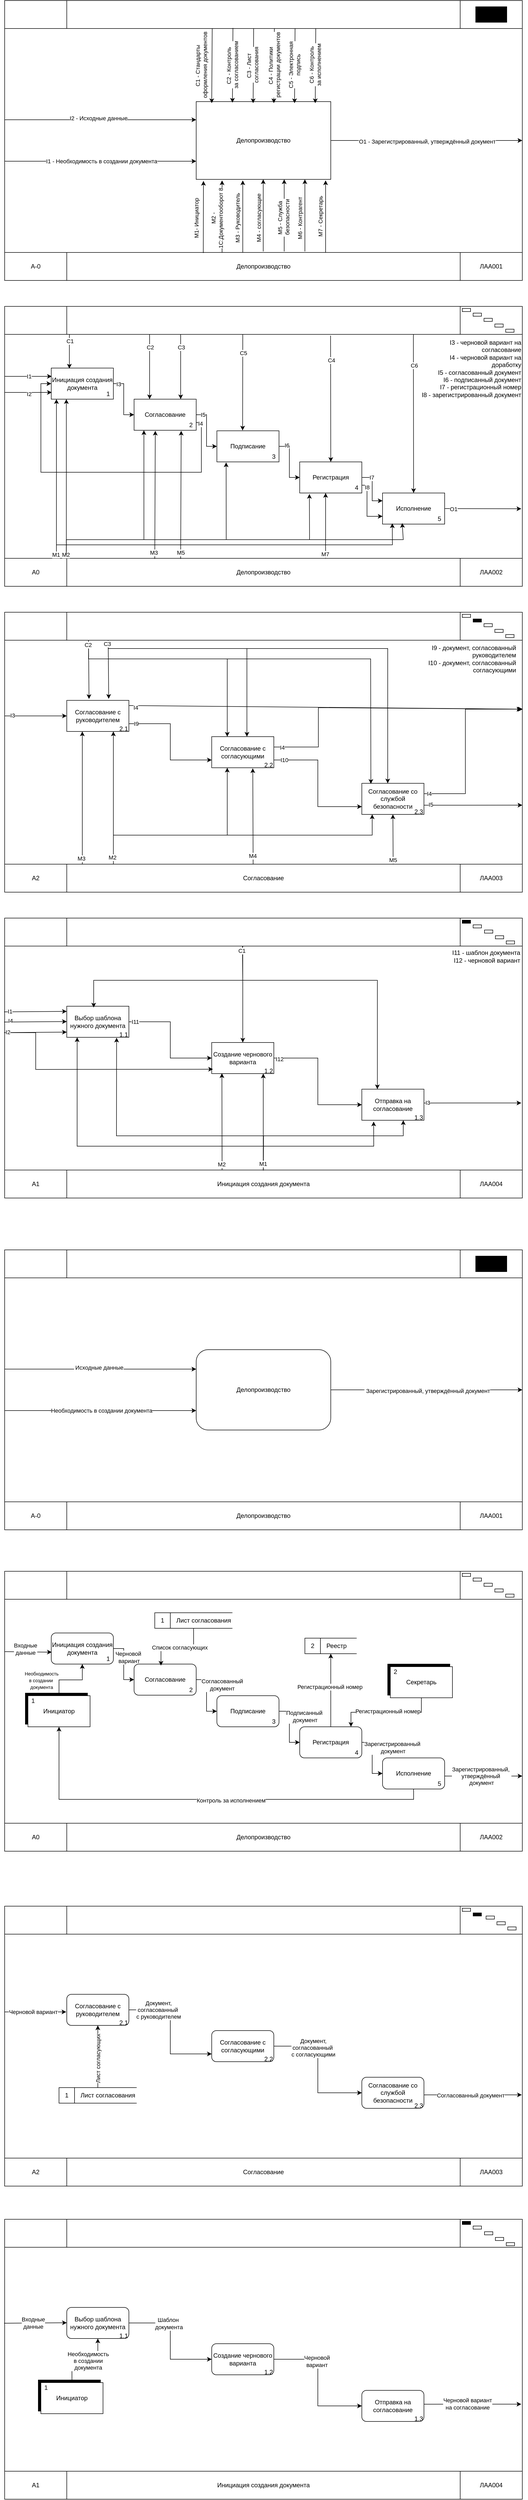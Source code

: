 <mxfile version="25.0.1">
  <diagram id="prtHgNgQTEPvFCAcTncT" name="Page-1">
    <mxGraphModel dx="2213" dy="791" grid="1" gridSize="10" guides="1" tooltips="1" connect="1" arrows="1" fold="1" page="1" pageScale="1" pageWidth="827" pageHeight="1169" math="0" shadow="0">
      <root>
        <mxCell id="0" />
        <mxCell id="1" parent="0" />
        <mxCell id="4uhgzGvUtN5T5S1G_zmg-6" value="" style="group" vertex="1" connectable="0" parent="1">
          <mxGeometry x="-190" y="460.0" width="1000" height="540" as="geometry" />
        </mxCell>
        <mxCell id="4uhgzGvUtN5T5S1G_zmg-1" value="" style="shape=process;whiteSpace=wrap;html=1;backgroundOutline=1;rotation=90;" vertex="1" parent="4uhgzGvUtN5T5S1G_zmg-6">
          <mxGeometry x="230" y="-230.0" width="540" height="1000" as="geometry" />
        </mxCell>
        <mxCell id="4uhgzGvUtN5T5S1G_zmg-2" value="" style="rounded=0;whiteSpace=wrap;html=1;" vertex="1" parent="4uhgzGvUtN5T5S1G_zmg-6">
          <mxGeometry y="5.684e-14" width="120" height="54" as="geometry" />
        </mxCell>
        <mxCell id="4uhgzGvUtN5T5S1G_zmg-3" value="ЛАА001" style="rounded=0;whiteSpace=wrap;html=1;" vertex="1" parent="4uhgzGvUtN5T5S1G_zmg-6">
          <mxGeometry x="880" y="486.0" width="120" height="54" as="geometry" />
        </mxCell>
        <mxCell id="4uhgzGvUtN5T5S1G_zmg-4" value="" style="rounded=0;whiteSpace=wrap;html=1;" vertex="1" parent="4uhgzGvUtN5T5S1G_zmg-6">
          <mxGeometry x="880" y="5.684e-14" width="120" height="54" as="geometry" />
        </mxCell>
        <mxCell id="4uhgzGvUtN5T5S1G_zmg-5" value="A-0" style="rounded=0;whiteSpace=wrap;html=1;" vertex="1" parent="4uhgzGvUtN5T5S1G_zmg-6">
          <mxGeometry y="486.0" width="120" height="54" as="geometry" />
        </mxCell>
        <mxCell id="4uhgzGvUtN5T5S1G_zmg-7" value="" style="rounded=0;whiteSpace=wrap;html=1;fillColor=#000000;" vertex="1" parent="4uhgzGvUtN5T5S1G_zmg-6">
          <mxGeometry x="910" y="12" width="60" height="30" as="geometry" />
        </mxCell>
        <mxCell id="4uhgzGvUtN5T5S1G_zmg-8" value="Делопроизводство" style="text;html=1;align=center;verticalAlign=middle;whiteSpace=wrap;rounded=0;" vertex="1" parent="4uhgzGvUtN5T5S1G_zmg-6">
          <mxGeometry x="120" y="486" width="760" height="54" as="geometry" />
        </mxCell>
        <mxCell id="4uhgzGvUtN5T5S1G_zmg-9" value="Делопроизводство" style="rounded=0;whiteSpace=wrap;html=1;" vertex="1" parent="4uhgzGvUtN5T5S1G_zmg-6">
          <mxGeometry x="370" y="195" width="260" height="150" as="geometry" />
        </mxCell>
        <mxCell id="4uhgzGvUtN5T5S1G_zmg-12" value="" style="endArrow=classic;html=1;rounded=0;exitX=0.461;exitY=0.999;exitDx=0;exitDy=0;exitPerimeter=0;entryX=0.004;entryY=0.36;entryDx=0;entryDy=0;entryPerimeter=0;" edge="1" parent="4uhgzGvUtN5T5S1G_zmg-6">
          <mxGeometry width="50" height="50" relative="1" as="geometry">
            <mxPoint y="310.0" as="sourcePoint" />
            <mxPoint x="370" y="310.0" as="targetPoint" />
          </mxGeometry>
        </mxCell>
        <mxCell id="4uhgzGvUtN5T5S1G_zmg-15" value="I1 - Необходимость в создании документа" style="edgeLabel;html=1;align=center;verticalAlign=middle;resizable=0;points=[];" vertex="1" connectable="0" parent="4uhgzGvUtN5T5S1G_zmg-12">
          <mxGeometry x="0.011" relative="1" as="geometry">
            <mxPoint as="offset" />
          </mxGeometry>
        </mxCell>
        <mxCell id="4uhgzGvUtN5T5S1G_zmg-16" value="" style="endArrow=classic;html=1;rounded=0;exitX=0.461;exitY=0.999;exitDx=0;exitDy=0;exitPerimeter=0;entryX=0.004;entryY=0.36;entryDx=0;entryDy=0;entryPerimeter=0;" edge="1" parent="4uhgzGvUtN5T5S1G_zmg-6">
          <mxGeometry width="50" height="50" relative="1" as="geometry">
            <mxPoint y="230.0" as="sourcePoint" />
            <mxPoint x="370" y="230.0" as="targetPoint" />
          </mxGeometry>
        </mxCell>
        <mxCell id="4uhgzGvUtN5T5S1G_zmg-18" value="I2 - Исходные данные" style="edgeLabel;html=1;align=center;verticalAlign=middle;resizable=0;points=[];" vertex="1" connectable="0" parent="4uhgzGvUtN5T5S1G_zmg-16">
          <mxGeometry x="-0.022" y="3" relative="1" as="geometry">
            <mxPoint as="offset" />
          </mxGeometry>
        </mxCell>
        <mxCell id="4uhgzGvUtN5T5S1G_zmg-19" value="" style="endArrow=classic;html=1;rounded=0;entryX=0.054;entryY=0.013;entryDx=0;entryDy=0;entryPerimeter=0;" edge="1" parent="4uhgzGvUtN5T5S1G_zmg-6">
          <mxGeometry width="50" height="50" relative="1" as="geometry">
            <mxPoint x="400.96" y="54.0" as="sourcePoint" />
            <mxPoint x="400.0" y="197.95" as="targetPoint" />
          </mxGeometry>
        </mxCell>
        <mxCell id="4uhgzGvUtN5T5S1G_zmg-25" value="C1 - Стандарты&amp;nbsp;&lt;div&gt;оформления документов&lt;/div&gt;" style="edgeLabel;html=1;align=center;verticalAlign=middle;resizable=0;points=[];rotation=-90;" vertex="1" connectable="0" parent="4uhgzGvUtN5T5S1G_zmg-19">
          <mxGeometry x="-0.083" y="-1" relative="1" as="geometry">
            <mxPoint x="-20" y="5" as="offset" />
          </mxGeometry>
        </mxCell>
        <mxCell id="4uhgzGvUtN5T5S1G_zmg-24" value="" style="endArrow=classic;html=1;rounded=0;entryX=0.054;entryY=0.013;entryDx=0;entryDy=0;entryPerimeter=0;" edge="1" parent="4uhgzGvUtN5T5S1G_zmg-6">
          <mxGeometry width="50" height="50" relative="1" as="geometry">
            <mxPoint x="601" y="54.0" as="sourcePoint" />
            <mxPoint x="600" y="198.0" as="targetPoint" />
          </mxGeometry>
        </mxCell>
        <mxCell id="4uhgzGvUtN5T5S1G_zmg-30" value="C6 - Контроль&lt;div&gt;за исполнением&lt;/div&gt;" style="edgeLabel;html=1;align=center;verticalAlign=middle;resizable=0;points=[];rotation=-90;" vertex="1" connectable="0" parent="4uhgzGvUtN5T5S1G_zmg-24">
          <mxGeometry x="0.153" y="-1" relative="1" as="geometry">
            <mxPoint y="-12" as="offset" />
          </mxGeometry>
        </mxCell>
        <mxCell id="4uhgzGvUtN5T5S1G_zmg-23" value="" style="endArrow=classic;html=1;rounded=0;entryX=0.054;entryY=0.013;entryDx=0;entryDy=0;entryPerimeter=0;" edge="1" parent="4uhgzGvUtN5T5S1G_zmg-6">
          <mxGeometry width="50" height="50" relative="1" as="geometry">
            <mxPoint x="561" y="54.0" as="sourcePoint" />
            <mxPoint x="560" y="198.0" as="targetPoint" />
          </mxGeometry>
        </mxCell>
        <mxCell id="4uhgzGvUtN5T5S1G_zmg-29" value="C5 - Электронная&lt;div&gt;подпись&lt;/div&gt;" style="edgeLabel;html=1;align=center;verticalAlign=middle;resizable=0;points=[];rotation=-90;" vertex="1" connectable="0" parent="4uhgzGvUtN5T5S1G_zmg-23">
          <mxGeometry x="0.111" y="-1" relative="1" as="geometry">
            <mxPoint y="-9" as="offset" />
          </mxGeometry>
        </mxCell>
        <mxCell id="4uhgzGvUtN5T5S1G_zmg-22" value="" style="endArrow=classic;html=1;rounded=0;entryX=0.054;entryY=0.013;entryDx=0;entryDy=0;entryPerimeter=0;" edge="1" parent="4uhgzGvUtN5T5S1G_zmg-6">
          <mxGeometry width="50" height="50" relative="1" as="geometry">
            <mxPoint x="521" y="54.0" as="sourcePoint" />
            <mxPoint x="520" y="198.0" as="targetPoint" />
          </mxGeometry>
        </mxCell>
        <mxCell id="4uhgzGvUtN5T5S1G_zmg-28" value="C4 - Политики&amp;nbsp;&lt;div&gt;регистрации документов&lt;/div&gt;" style="edgeLabel;html=1;align=center;verticalAlign=middle;resizable=0;points=[];rotation=-90;" vertex="1" connectable="0" parent="4uhgzGvUtN5T5S1G_zmg-22">
          <mxGeometry x="0.07" y="-3" relative="1" as="geometry">
            <mxPoint x="3" y="-6" as="offset" />
          </mxGeometry>
        </mxCell>
        <mxCell id="4uhgzGvUtN5T5S1G_zmg-21" value="" style="endArrow=classic;html=1;rounded=0;entryX=0.054;entryY=0.013;entryDx=0;entryDy=0;entryPerimeter=0;" edge="1" parent="4uhgzGvUtN5T5S1G_zmg-6">
          <mxGeometry width="50" height="50" relative="1" as="geometry">
            <mxPoint x="481" y="54.0" as="sourcePoint" />
            <mxPoint x="480" y="198.0" as="targetPoint" />
          </mxGeometry>
        </mxCell>
        <mxCell id="4uhgzGvUtN5T5S1G_zmg-27" value="C3 - Лист&amp;nbsp;&lt;div&gt;согласования&lt;/div&gt;" style="edgeLabel;html=1;align=center;verticalAlign=middle;resizable=0;points=[];rotation=-90;" vertex="1" connectable="0" parent="4uhgzGvUtN5T5S1G_zmg-21">
          <mxGeometry x="0.098" y="-2" relative="1" as="geometry">
            <mxPoint y="-8" as="offset" />
          </mxGeometry>
        </mxCell>
        <mxCell id="4uhgzGvUtN5T5S1G_zmg-20" value="" style="endArrow=classic;html=1;rounded=0;entryX=0.054;entryY=0.013;entryDx=0;entryDy=0;entryPerimeter=0;" edge="1" parent="4uhgzGvUtN5T5S1G_zmg-6">
          <mxGeometry width="50" height="50" relative="1" as="geometry">
            <mxPoint x="441" y="53.0" as="sourcePoint" />
            <mxPoint x="440" y="197.0" as="targetPoint" />
          </mxGeometry>
        </mxCell>
        <mxCell id="4uhgzGvUtN5T5S1G_zmg-26" value="C2 - Контроль&amp;nbsp;&lt;div&gt;за согласованием&lt;/div&gt;" style="edgeLabel;html=1;align=center;verticalAlign=middle;resizable=0;points=[];rotation=-90;" vertex="1" connectable="0" parent="4uhgzGvUtN5T5S1G_zmg-20">
          <mxGeometry x="0.139" y="-1" relative="1" as="geometry">
            <mxPoint y="-10" as="offset" />
          </mxGeometry>
        </mxCell>
        <mxCell id="4uhgzGvUtN5T5S1G_zmg-31" value="" style="endArrow=classic;html=1;rounded=0;" edge="1" parent="4uhgzGvUtN5T5S1G_zmg-6" target="4uhgzGvUtN5T5S1G_zmg-1">
          <mxGeometry width="50" height="50" relative="1" as="geometry">
            <mxPoint x="630" y="270.0" as="sourcePoint" />
            <mxPoint x="680" y="220.0" as="targetPoint" />
          </mxGeometry>
        </mxCell>
        <mxCell id="4uhgzGvUtN5T5S1G_zmg-32" value="O1 - Зарегистрированный, утверждённый документ" style="edgeLabel;html=1;align=center;verticalAlign=middle;resizable=0;points=[];" vertex="1" connectable="0" parent="4uhgzGvUtN5T5S1G_zmg-31">
          <mxGeometry x="0.005" y="-2" relative="1" as="geometry">
            <mxPoint as="offset" />
          </mxGeometry>
        </mxCell>
        <mxCell id="4uhgzGvUtN5T5S1G_zmg-33" value="" style="endArrow=classic;html=1;rounded=0;exitX=0.347;exitY=0.019;exitDx=0;exitDy=0;exitPerimeter=0;entryX=0.054;entryY=1.02;entryDx=0;entryDy=0;entryPerimeter=0;" edge="1" parent="4uhgzGvUtN5T5S1G_zmg-6" source="4uhgzGvUtN5T5S1G_zmg-8" target="4uhgzGvUtN5T5S1G_zmg-9">
          <mxGeometry width="50" height="50" relative="1" as="geometry">
            <mxPoint x="590" y="330.0" as="sourcePoint" />
            <mxPoint x="640" y="280.0" as="targetPoint" />
          </mxGeometry>
        </mxCell>
        <mxCell id="4uhgzGvUtN5T5S1G_zmg-41" value="M1- Инициатор" style="edgeLabel;html=1;align=center;verticalAlign=middle;resizable=0;points=[];rotation=-90;" vertex="1" connectable="0" parent="4uhgzGvUtN5T5S1G_zmg-33">
          <mxGeometry x="-0.065" y="3" relative="1" as="geometry">
            <mxPoint x="-11" y="-2" as="offset" />
          </mxGeometry>
        </mxCell>
        <mxCell id="4uhgzGvUtN5T5S1G_zmg-39" value="" style="endArrow=classic;html=1;rounded=0;exitX=0.347;exitY=0.019;exitDx=0;exitDy=0;exitPerimeter=0;entryX=0.054;entryY=1.02;entryDx=0;entryDy=0;entryPerimeter=0;" edge="1" parent="4uhgzGvUtN5T5S1G_zmg-6">
          <mxGeometry width="50" height="50" relative="1" as="geometry">
            <mxPoint x="580" y="484.0" as="sourcePoint" />
            <mxPoint x="580" y="345.0" as="targetPoint" />
          </mxGeometry>
        </mxCell>
        <mxCell id="4uhgzGvUtN5T5S1G_zmg-46" value="M6 - Контрагент" style="edgeLabel;html=1;align=center;verticalAlign=middle;resizable=0;points=[];rotation=-90;" vertex="1" connectable="0" parent="4uhgzGvUtN5T5S1G_zmg-39">
          <mxGeometry x="-0.293" relative="1" as="geometry">
            <mxPoint x="-10" y="-15" as="offset" />
          </mxGeometry>
        </mxCell>
        <mxCell id="4uhgzGvUtN5T5S1G_zmg-38" value="" style="endArrow=classic;html=1;rounded=0;exitX=0.347;exitY=0.019;exitDx=0;exitDy=0;exitPerimeter=0;entryX=0.054;entryY=1.02;entryDx=0;entryDy=0;entryPerimeter=0;" edge="1" parent="4uhgzGvUtN5T5S1G_zmg-6">
          <mxGeometry width="50" height="50" relative="1" as="geometry">
            <mxPoint x="460" y="486" as="sourcePoint" />
            <mxPoint x="460" y="347.0" as="targetPoint" />
          </mxGeometry>
        </mxCell>
        <mxCell id="4uhgzGvUtN5T5S1G_zmg-43" value="M3 - Руководитель" style="edgeLabel;html=1;align=center;verticalAlign=middle;resizable=0;points=[];rotation=-90;" vertex="1" connectable="0" parent="4uhgzGvUtN5T5S1G_zmg-38">
          <mxGeometry x="-0.041" y="2" relative="1" as="geometry">
            <mxPoint x="-8" as="offset" />
          </mxGeometry>
        </mxCell>
        <mxCell id="4uhgzGvUtN5T5S1G_zmg-37" value="" style="endArrow=classic;html=1;rounded=0;exitX=0.347;exitY=0.019;exitDx=0;exitDy=0;exitPerimeter=0;entryX=0.054;entryY=1.02;entryDx=0;entryDy=0;entryPerimeter=0;" edge="1" parent="4uhgzGvUtN5T5S1G_zmg-6">
          <mxGeometry width="50" height="50" relative="1" as="geometry">
            <mxPoint x="499.5" y="484.0" as="sourcePoint" />
            <mxPoint x="499.5" y="345.0" as="targetPoint" />
          </mxGeometry>
        </mxCell>
        <mxCell id="4uhgzGvUtN5T5S1G_zmg-44" value="M4 - согласующие" style="edgeLabel;html=1;align=center;verticalAlign=middle;resizable=0;points=[];rotation=-90;" vertex="1" connectable="0" parent="4uhgzGvUtN5T5S1G_zmg-37">
          <mxGeometry x="0.01" relative="1" as="geometry">
            <mxPoint x="-9" y="6" as="offset" />
          </mxGeometry>
        </mxCell>
        <mxCell id="4uhgzGvUtN5T5S1G_zmg-36" value="" style="endArrow=classic;html=1;rounded=0;exitX=0.347;exitY=0.019;exitDx=0;exitDy=0;exitPerimeter=0;entryX=0.054;entryY=1.02;entryDx=0;entryDy=0;entryPerimeter=0;" edge="1" parent="4uhgzGvUtN5T5S1G_zmg-6">
          <mxGeometry width="50" height="50" relative="1" as="geometry">
            <mxPoint x="540" y="484.0" as="sourcePoint" />
            <mxPoint x="540" y="345.0" as="targetPoint" />
          </mxGeometry>
        </mxCell>
        <mxCell id="4uhgzGvUtN5T5S1G_zmg-45" value="M5 - Служба&lt;div&gt;&amp;nbsp;безопасности&lt;/div&gt;" style="edgeLabel;html=1;align=center;verticalAlign=middle;resizable=0;points=[];rotation=-90;" vertex="1" connectable="0" parent="4uhgzGvUtN5T5S1G_zmg-36">
          <mxGeometry x="-0.158" y="1" relative="1" as="geometry">
            <mxPoint y="-6" as="offset" />
          </mxGeometry>
        </mxCell>
        <mxCell id="4uhgzGvUtN5T5S1G_zmg-35" value="" style="endArrow=classic;html=1;rounded=0;exitX=0.347;exitY=0.019;exitDx=0;exitDy=0;exitPerimeter=0;entryX=0.054;entryY=1.02;entryDx=0;entryDy=0;entryPerimeter=0;" edge="1" parent="4uhgzGvUtN5T5S1G_zmg-6">
          <mxGeometry width="50" height="50" relative="1" as="geometry">
            <mxPoint x="620" y="486.0" as="sourcePoint" />
            <mxPoint x="620" y="347.0" as="targetPoint" />
          </mxGeometry>
        </mxCell>
        <mxCell id="4uhgzGvUtN5T5S1G_zmg-47" value="M7 - Секретарь" style="edgeLabel;html=1;align=center;verticalAlign=middle;resizable=0;points=[];rotation=-90;" vertex="1" connectable="0" parent="4uhgzGvUtN5T5S1G_zmg-35">
          <mxGeometry x="-0.001" y="-1" relative="1" as="geometry">
            <mxPoint x="-11" as="offset" />
          </mxGeometry>
        </mxCell>
        <mxCell id="4uhgzGvUtN5T5S1G_zmg-34" value="" style="endArrow=classic;html=1;rounded=0;exitX=0.347;exitY=0.019;exitDx=0;exitDy=0;exitPerimeter=0;entryX=0.054;entryY=1.02;entryDx=0;entryDy=0;entryPerimeter=0;" edge="1" parent="4uhgzGvUtN5T5S1G_zmg-6">
          <mxGeometry width="50" height="50" relative="1" as="geometry">
            <mxPoint x="420" y="486.0" as="sourcePoint" />
            <mxPoint x="420" y="347.0" as="targetPoint" />
          </mxGeometry>
        </mxCell>
        <mxCell id="4uhgzGvUtN5T5S1G_zmg-42" value="&amp;nbsp;M2 -&amp;nbsp;&lt;div&gt;1C:Документооборот 8&lt;/div&gt;" style="edgeLabel;html=1;align=center;verticalAlign=middle;resizable=0;points=[];rotation=-90;" vertex="1" connectable="0" parent="4uhgzGvUtN5T5S1G_zmg-34">
          <mxGeometry x="-0.05" relative="1" as="geometry">
            <mxPoint x="-10" as="offset" />
          </mxGeometry>
        </mxCell>
        <mxCell id="4uhgzGvUtN5T5S1G_zmg-131" value="" style="endArrow=classic;html=1;rounded=0;entryX=0.25;entryY=1;entryDx=0;entryDy=0;" edge="1" parent="1">
          <mxGeometry width="50" height="50" relative="1" as="geometry">
            <mxPoint x="124" y="1537" as="sourcePoint" />
            <mxPoint x="125" y="1290" as="targetPoint" />
          </mxGeometry>
        </mxCell>
        <mxCell id="4uhgzGvUtN5T5S1G_zmg-134" value="M4" style="edgeLabel;html=1;align=center;verticalAlign=middle;resizable=0;points=[];" vertex="1" connectable="0" parent="4uhgzGvUtN5T5S1G_zmg-131">
          <mxGeometry x="-0.897" relative="1" as="geometry">
            <mxPoint as="offset" />
          </mxGeometry>
        </mxCell>
        <mxCell id="4uhgzGvUtN5T5S1G_zmg-136" value="" style="endArrow=classic;html=1;rounded=0;entryX=0.393;entryY=0.975;entryDx=0;entryDy=0;entryPerimeter=0;" edge="1" parent="1" target="4uhgzGvUtN5T5S1G_zmg-110">
          <mxGeometry width="50" height="50" relative="1" as="geometry">
            <mxPoint x="267" y="1536" as="sourcePoint" />
            <mxPoint x="317" y="1486" as="targetPoint" />
          </mxGeometry>
        </mxCell>
        <mxCell id="4uhgzGvUtN5T5S1G_zmg-137" value="M6" style="edgeLabel;html=1;align=center;verticalAlign=middle;resizable=0;points=[];" vertex="1" connectable="0" parent="4uhgzGvUtN5T5S1G_zmg-136">
          <mxGeometry x="-0.867" y="1" relative="1" as="geometry">
            <mxPoint as="offset" />
          </mxGeometry>
        </mxCell>
        <mxCell id="4uhgzGvUtN5T5S1G_zmg-169" value="" style="group" vertex="1" connectable="0" parent="1">
          <mxGeometry x="-190" y="1050" width="1000" height="540" as="geometry" />
        </mxCell>
        <mxCell id="4uhgzGvUtN5T5S1G_zmg-49" value="" style="group" vertex="1" connectable="0" parent="4uhgzGvUtN5T5S1G_zmg-169">
          <mxGeometry width="1000" height="540" as="geometry" />
        </mxCell>
        <mxCell id="4uhgzGvUtN5T5S1G_zmg-50" value="" style="shape=process;whiteSpace=wrap;html=1;backgroundOutline=1;rotation=90;" vertex="1" parent="4uhgzGvUtN5T5S1G_zmg-49">
          <mxGeometry x="230" y="-230.0" width="540" height="1000" as="geometry" />
        </mxCell>
        <mxCell id="4uhgzGvUtN5T5S1G_zmg-51" value="" style="rounded=0;whiteSpace=wrap;html=1;" vertex="1" parent="4uhgzGvUtN5T5S1G_zmg-49">
          <mxGeometry y="5.684e-14" width="120" height="54" as="geometry" />
        </mxCell>
        <mxCell id="4uhgzGvUtN5T5S1G_zmg-52" value="ЛАА002" style="rounded=0;whiteSpace=wrap;html=1;" vertex="1" parent="4uhgzGvUtN5T5S1G_zmg-49">
          <mxGeometry x="880" y="486.0" width="120" height="54" as="geometry" />
        </mxCell>
        <mxCell id="4uhgzGvUtN5T5S1G_zmg-53" value="" style="rounded=0;whiteSpace=wrap;html=1;" vertex="1" parent="4uhgzGvUtN5T5S1G_zmg-49">
          <mxGeometry x="880" y="5.684e-14" width="120" height="54" as="geometry" />
        </mxCell>
        <mxCell id="4uhgzGvUtN5T5S1G_zmg-54" value="A0" style="rounded=0;whiteSpace=wrap;html=1;" vertex="1" parent="4uhgzGvUtN5T5S1G_zmg-49">
          <mxGeometry y="486.0" width="120" height="54" as="geometry" />
        </mxCell>
        <mxCell id="4uhgzGvUtN5T5S1G_zmg-56" value="Делопроизводство" style="text;html=1;align=center;verticalAlign=middle;whiteSpace=wrap;rounded=0;" vertex="1" parent="4uhgzGvUtN5T5S1G_zmg-49">
          <mxGeometry x="120" y="486" width="760" height="54" as="geometry" />
        </mxCell>
        <mxCell id="4uhgzGvUtN5T5S1G_zmg-155" style="edgeStyle=orthogonalEdgeStyle;rounded=0;orthogonalLoop=1;jettySize=auto;html=1;exitX=1;exitY=0.5;exitDx=0;exitDy=0;" edge="1" parent="4uhgzGvUtN5T5S1G_zmg-49" source="4uhgzGvUtN5T5S1G_zmg-90" target="4uhgzGvUtN5T5S1G_zmg-109">
          <mxGeometry relative="1" as="geometry" />
        </mxCell>
        <mxCell id="4uhgzGvUtN5T5S1G_zmg-160" value="I3" style="edgeLabel;html=1;align=center;verticalAlign=middle;resizable=0;points=[];" vertex="1" connectable="0" parent="4uhgzGvUtN5T5S1G_zmg-155">
          <mxGeometry x="-0.807" y="-1" relative="1" as="geometry">
            <mxPoint as="offset" />
          </mxGeometry>
        </mxCell>
        <mxCell id="4uhgzGvUtN5T5S1G_zmg-90" value="Инициация создания документа" style="rounded=0;whiteSpace=wrap;html=1;" vertex="1" parent="4uhgzGvUtN5T5S1G_zmg-49">
          <mxGeometry x="90" y="119" width="120" height="60" as="geometry" />
        </mxCell>
        <mxCell id="4uhgzGvUtN5T5S1G_zmg-91" value="" style="rounded=0;whiteSpace=wrap;html=1;" vertex="1" parent="4uhgzGvUtN5T5S1G_zmg-49">
          <mxGeometry x="884" y="4" width="16" height="6" as="geometry" />
        </mxCell>
        <mxCell id="4uhgzGvUtN5T5S1G_zmg-92" value="" style="rounded=0;whiteSpace=wrap;html=1;" vertex="1" parent="4uhgzGvUtN5T5S1G_zmg-49">
          <mxGeometry x="905" y="13" width="16" height="6" as="geometry" />
        </mxCell>
        <mxCell id="4uhgzGvUtN5T5S1G_zmg-112" value="Исполнение" style="rounded=0;whiteSpace=wrap;html=1;" vertex="1" parent="4uhgzGvUtN5T5S1G_zmg-49">
          <mxGeometry x="730" y="360" width="120" height="60" as="geometry" />
        </mxCell>
        <mxCell id="4uhgzGvUtN5T5S1G_zmg-158" style="edgeStyle=orthogonalEdgeStyle;rounded=0;orthogonalLoop=1;jettySize=auto;html=1;exitX=1;exitY=0.5;exitDx=0;exitDy=0;entryX=0;entryY=0.25;entryDx=0;entryDy=0;" edge="1" parent="4uhgzGvUtN5T5S1G_zmg-49" source="4uhgzGvUtN5T5S1G_zmg-111" target="4uhgzGvUtN5T5S1G_zmg-112">
          <mxGeometry relative="1" as="geometry" />
        </mxCell>
        <mxCell id="4uhgzGvUtN5T5S1G_zmg-164" value="I7" style="edgeLabel;html=1;align=center;verticalAlign=middle;resizable=0;points=[];" vertex="1" connectable="0" parent="4uhgzGvUtN5T5S1G_zmg-158">
          <mxGeometry x="-0.563" relative="1" as="geometry">
            <mxPoint as="offset" />
          </mxGeometry>
        </mxCell>
        <mxCell id="4uhgzGvUtN5T5S1G_zmg-165" style="edgeStyle=orthogonalEdgeStyle;rounded=0;orthogonalLoop=1;jettySize=auto;html=1;exitX=1;exitY=0.75;exitDx=0;exitDy=0;entryX=0;entryY=0.75;entryDx=0;entryDy=0;" edge="1" parent="4uhgzGvUtN5T5S1G_zmg-49" source="4uhgzGvUtN5T5S1G_zmg-111" target="4uhgzGvUtN5T5S1G_zmg-112">
          <mxGeometry relative="1" as="geometry">
            <Array as="points">
              <mxPoint x="700" y="345" />
              <mxPoint x="700" y="405" />
            </Array>
          </mxGeometry>
        </mxCell>
        <mxCell id="4uhgzGvUtN5T5S1G_zmg-166" value="I8" style="edgeLabel;html=1;align=center;verticalAlign=middle;resizable=0;points=[];" vertex="1" connectable="0" parent="4uhgzGvUtN5T5S1G_zmg-165">
          <mxGeometry x="-0.73" relative="1" as="geometry">
            <mxPoint as="offset" />
          </mxGeometry>
        </mxCell>
        <mxCell id="4uhgzGvUtN5T5S1G_zmg-111" value="Регистрация" style="rounded=0;whiteSpace=wrap;html=1;" vertex="1" parent="4uhgzGvUtN5T5S1G_zmg-49">
          <mxGeometry x="570" y="300" width="120" height="60" as="geometry" />
        </mxCell>
        <mxCell id="4uhgzGvUtN5T5S1G_zmg-157" style="edgeStyle=orthogonalEdgeStyle;rounded=0;orthogonalLoop=1;jettySize=auto;html=1;exitX=1;exitY=0.5;exitDx=0;exitDy=0;" edge="1" parent="4uhgzGvUtN5T5S1G_zmg-49" source="4uhgzGvUtN5T5S1G_zmg-110" target="4uhgzGvUtN5T5S1G_zmg-111">
          <mxGeometry relative="1" as="geometry" />
        </mxCell>
        <mxCell id="4uhgzGvUtN5T5S1G_zmg-163" value="I6" style="edgeLabel;html=1;align=center;verticalAlign=middle;resizable=0;points=[];" vertex="1" connectable="0" parent="4uhgzGvUtN5T5S1G_zmg-157">
          <mxGeometry x="-0.707" y="2" relative="1" as="geometry">
            <mxPoint as="offset" />
          </mxGeometry>
        </mxCell>
        <mxCell id="4uhgzGvUtN5T5S1G_zmg-110" value="Подписание" style="rounded=0;whiteSpace=wrap;html=1;" vertex="1" parent="4uhgzGvUtN5T5S1G_zmg-49">
          <mxGeometry x="410" y="240" width="120" height="60" as="geometry" />
        </mxCell>
        <mxCell id="4uhgzGvUtN5T5S1G_zmg-156" style="edgeStyle=orthogonalEdgeStyle;rounded=0;orthogonalLoop=1;jettySize=auto;html=1;exitX=1;exitY=0.5;exitDx=0;exitDy=0;entryX=0;entryY=0.5;entryDx=0;entryDy=0;" edge="1" parent="4uhgzGvUtN5T5S1G_zmg-49" source="4uhgzGvUtN5T5S1G_zmg-109" target="4uhgzGvUtN5T5S1G_zmg-110">
          <mxGeometry relative="1" as="geometry" />
        </mxCell>
        <mxCell id="4uhgzGvUtN5T5S1G_zmg-162" value="I5" style="edgeLabel;html=1;align=center;verticalAlign=middle;resizable=0;points=[];" vertex="1" connectable="0" parent="4uhgzGvUtN5T5S1G_zmg-156">
          <mxGeometry x="-0.743" relative="1" as="geometry">
            <mxPoint as="offset" />
          </mxGeometry>
        </mxCell>
        <mxCell id="4uhgzGvUtN5T5S1G_zmg-159" style="edgeStyle=orthogonalEdgeStyle;rounded=0;orthogonalLoop=1;jettySize=auto;html=1;exitX=1;exitY=0.75;exitDx=0;exitDy=0;entryX=0;entryY=0.5;entryDx=0;entryDy=0;" edge="1" parent="4uhgzGvUtN5T5S1G_zmg-49" source="4uhgzGvUtN5T5S1G_zmg-109" target="4uhgzGvUtN5T5S1G_zmg-90">
          <mxGeometry relative="1" as="geometry">
            <Array as="points">
              <mxPoint x="380" y="224" />
              <mxPoint x="380" y="320" />
              <mxPoint x="70" y="320" />
              <mxPoint x="70" y="149" />
            </Array>
          </mxGeometry>
        </mxCell>
        <mxCell id="4uhgzGvUtN5T5S1G_zmg-161" value="I4" style="edgeLabel;html=1;align=center;verticalAlign=middle;resizable=0;points=[];" vertex="1" connectable="0" parent="4uhgzGvUtN5T5S1G_zmg-159">
          <mxGeometry x="-0.961" y="-2" relative="1" as="geometry">
            <mxPoint as="offset" />
          </mxGeometry>
        </mxCell>
        <mxCell id="4uhgzGvUtN5T5S1G_zmg-109" value="Согласование" style="rounded=0;whiteSpace=wrap;html=1;" vertex="1" parent="4uhgzGvUtN5T5S1G_zmg-49">
          <mxGeometry x="250" y="179" width="120" height="60" as="geometry" />
        </mxCell>
        <mxCell id="4uhgzGvUtN5T5S1G_zmg-113" value="" style="endArrow=classic;html=1;rounded=0;exitX=0.25;exitY=1;exitDx=0;exitDy=0;" edge="1" parent="4uhgzGvUtN5T5S1G_zmg-49" source="4uhgzGvUtN5T5S1G_zmg-50">
          <mxGeometry width="50" height="50" relative="1" as="geometry">
            <mxPoint x="480" y="260" as="sourcePoint" />
            <mxPoint x="91" y="135" as="targetPoint" />
          </mxGeometry>
        </mxCell>
        <mxCell id="4uhgzGvUtN5T5S1G_zmg-115" value="I1" style="edgeLabel;html=1;align=center;verticalAlign=middle;resizable=0;points=[];" vertex="1" connectable="0" parent="4uhgzGvUtN5T5S1G_zmg-113">
          <mxGeometry x="0.018" relative="1" as="geometry">
            <mxPoint as="offset" />
          </mxGeometry>
        </mxCell>
        <mxCell id="4uhgzGvUtN5T5S1G_zmg-114" value="" style="endArrow=classic;html=1;rounded=0;exitX=0.25;exitY=1;exitDx=0;exitDy=0;" edge="1" parent="4uhgzGvUtN5T5S1G_zmg-49">
          <mxGeometry width="50" height="50" relative="1" as="geometry">
            <mxPoint y="166" as="sourcePoint" />
            <mxPoint x="91" y="166" as="targetPoint" />
          </mxGeometry>
        </mxCell>
        <mxCell id="4uhgzGvUtN5T5S1G_zmg-116" value="I2" style="edgeLabel;html=1;align=center;verticalAlign=middle;resizable=0;points=[];" vertex="1" connectable="0" parent="4uhgzGvUtN5T5S1G_zmg-114">
          <mxGeometry x="0.165" y="-3" relative="1" as="geometry">
            <mxPoint x="-6" as="offset" />
          </mxGeometry>
        </mxCell>
        <mxCell id="4uhgzGvUtN5T5S1G_zmg-117" value="" style="endArrow=classic;html=1;rounded=0;entryX=0;entryY=1;entryDx=0;entryDy=0;" edge="1" parent="4uhgzGvUtN5T5S1G_zmg-49">
          <mxGeometry width="50" height="50" relative="1" as="geometry">
            <mxPoint x="100" y="486" as="sourcePoint" />
            <mxPoint x="100.0" y="179" as="targetPoint" />
          </mxGeometry>
        </mxCell>
        <mxCell id="4uhgzGvUtN5T5S1G_zmg-118" value="" style="endArrow=classic;html=1;rounded=0;entryX=0.157;entryY=0.975;entryDx=0;entryDy=0;entryPerimeter=0;" edge="1" parent="4uhgzGvUtN5T5S1G_zmg-49" target="4uhgzGvUtN5T5S1G_zmg-112">
          <mxGeometry width="50" height="50" relative="1" as="geometry">
            <mxPoint x="100" y="486" as="sourcePoint" />
            <mxPoint x="150" y="436" as="targetPoint" />
            <Array as="points">
              <mxPoint x="100" y="460" />
              <mxPoint x="749" y="460" />
            </Array>
          </mxGeometry>
        </mxCell>
        <mxCell id="4uhgzGvUtN5T5S1G_zmg-119" value="M1" style="edgeLabel;html=1;align=center;verticalAlign=middle;resizable=0;points=[];" vertex="1" connectable="0" parent="4uhgzGvUtN5T5S1G_zmg-118">
          <mxGeometry x="-0.979" y="1" relative="1" as="geometry">
            <mxPoint as="offset" />
          </mxGeometry>
        </mxCell>
        <mxCell id="4uhgzGvUtN5T5S1G_zmg-121" value="" style="endArrow=classic;html=1;rounded=0;entryX=0;entryY=1;entryDx=0;entryDy=0;" edge="1" parent="4uhgzGvUtN5T5S1G_zmg-49">
          <mxGeometry width="50" height="50" relative="1" as="geometry">
            <mxPoint x="119.17" y="486" as="sourcePoint" />
            <mxPoint x="119.17" y="179" as="targetPoint" />
          </mxGeometry>
        </mxCell>
        <mxCell id="4uhgzGvUtN5T5S1G_zmg-122" value="" style="endArrow=classic;html=1;rounded=0;entryX=0.157;entryY=0.975;entryDx=0;entryDy=0;entryPerimeter=0;" edge="1" parent="4uhgzGvUtN5T5S1G_zmg-49">
          <mxGeometry width="50" height="50" relative="1" as="geometry">
            <mxPoint x="119" y="486" as="sourcePoint" />
            <mxPoint x="768" y="418" as="targetPoint" />
            <Array as="points">
              <mxPoint x="119" y="450" />
              <mxPoint x="770" y="450" />
            </Array>
          </mxGeometry>
        </mxCell>
        <mxCell id="4uhgzGvUtN5T5S1G_zmg-123" value="M2" style="edgeLabel;html=1;align=center;verticalAlign=middle;resizable=0;points=[];" vertex="1" connectable="0" parent="4uhgzGvUtN5T5S1G_zmg-122">
          <mxGeometry x="-0.979" y="1" relative="1" as="geometry">
            <mxPoint as="offset" />
          </mxGeometry>
        </mxCell>
        <mxCell id="4uhgzGvUtN5T5S1G_zmg-127" value="" style="endArrow=classic;html=1;rounded=0;" edge="1" parent="4uhgzGvUtN5T5S1G_zmg-49">
          <mxGeometry width="50" height="50" relative="1" as="geometry">
            <mxPoint x="119" y="480" as="sourcePoint" />
            <mxPoint x="269" y="239" as="targetPoint" />
            <Array as="points">
              <mxPoint x="119" y="450" />
              <mxPoint x="269" y="450" />
            </Array>
          </mxGeometry>
        </mxCell>
        <mxCell id="4uhgzGvUtN5T5S1G_zmg-128" value="" style="endArrow=classic;html=1;rounded=0;entryX=0.157;entryY=1.017;entryDx=0;entryDy=0;entryPerimeter=0;" edge="1" parent="4uhgzGvUtN5T5S1G_zmg-49">
          <mxGeometry width="50" height="50" relative="1" as="geometry">
            <mxPoint x="119" y="470" as="sourcePoint" />
            <mxPoint x="427.84" y="301.02" as="targetPoint" />
            <Array as="points">
              <mxPoint x="119" y="450" />
              <mxPoint x="428" y="450" />
            </Array>
          </mxGeometry>
        </mxCell>
        <mxCell id="4uhgzGvUtN5T5S1G_zmg-129" value="" style="endArrow=classic;html=1;rounded=0;entryX=0.164;entryY=1.031;entryDx=0;entryDy=0;entryPerimeter=0;" edge="1" parent="4uhgzGvUtN5T5S1G_zmg-49">
          <mxGeometry width="50" height="50" relative="1" as="geometry">
            <mxPoint x="119" y="470" as="sourcePoint" />
            <mxPoint x="588.68" y="361.86" as="targetPoint" />
            <Array as="points">
              <mxPoint x="119" y="450" />
              <mxPoint x="589" y="450" />
            </Array>
          </mxGeometry>
        </mxCell>
        <mxCell id="4uhgzGvUtN5T5S1G_zmg-130" value="" style="endArrow=classic;html=1;rounded=0;entryX=0.25;entryY=1;entryDx=0;entryDy=0;" edge="1" parent="4uhgzGvUtN5T5S1G_zmg-49">
          <mxGeometry width="50" height="50" relative="1" as="geometry">
            <mxPoint x="290" y="487" as="sourcePoint" />
            <mxPoint x="291" y="240" as="targetPoint" />
          </mxGeometry>
        </mxCell>
        <mxCell id="4uhgzGvUtN5T5S1G_zmg-133" value="M3" style="edgeLabel;html=1;align=center;verticalAlign=middle;resizable=0;points=[];" vertex="1" connectable="0" parent="4uhgzGvUtN5T5S1G_zmg-130">
          <mxGeometry x="-0.897" y="2" relative="1" as="geometry">
            <mxPoint as="offset" />
          </mxGeometry>
        </mxCell>
        <mxCell id="4uhgzGvUtN5T5S1G_zmg-132" value="" style="endArrow=classic;html=1;rounded=0;entryX=0.25;entryY=1;entryDx=0;entryDy=0;" edge="1" parent="4uhgzGvUtN5T5S1G_zmg-49">
          <mxGeometry width="50" height="50" relative="1" as="geometry">
            <mxPoint x="340" y="487" as="sourcePoint" />
            <mxPoint x="341" y="240" as="targetPoint" />
          </mxGeometry>
        </mxCell>
        <mxCell id="4uhgzGvUtN5T5S1G_zmg-135" value="M5" style="edgeLabel;html=1;align=center;verticalAlign=middle;resizable=0;points=[];" vertex="1" connectable="0" parent="4uhgzGvUtN5T5S1G_zmg-132">
          <mxGeometry x="-0.897" relative="1" as="geometry">
            <mxPoint as="offset" />
          </mxGeometry>
        </mxCell>
        <mxCell id="4uhgzGvUtN5T5S1G_zmg-138" value="" style="endArrow=classic;html=1;rounded=0;" edge="1" parent="4uhgzGvUtN5T5S1G_zmg-49">
          <mxGeometry width="50" height="50" relative="1" as="geometry">
            <mxPoint x="620" y="486" as="sourcePoint" />
            <mxPoint x="620" y="360" as="targetPoint" />
          </mxGeometry>
        </mxCell>
        <mxCell id="4uhgzGvUtN5T5S1G_zmg-139" value="M7" style="edgeLabel;html=1;align=center;verticalAlign=middle;resizable=0;points=[];" vertex="1" connectable="0" parent="4uhgzGvUtN5T5S1G_zmg-138">
          <mxGeometry x="-0.867" y="1" relative="1" as="geometry">
            <mxPoint as="offset" />
          </mxGeometry>
        </mxCell>
        <mxCell id="4uhgzGvUtN5T5S1G_zmg-140" value="" style="endArrow=classic;html=1;rounded=0;" edge="1" parent="4uhgzGvUtN5T5S1G_zmg-49">
          <mxGeometry width="50" height="50" relative="1" as="geometry">
            <mxPoint x="125" y="54" as="sourcePoint" />
            <mxPoint x="125" y="120" as="targetPoint" />
          </mxGeometry>
        </mxCell>
        <mxCell id="4uhgzGvUtN5T5S1G_zmg-141" value="C1" style="edgeLabel;html=1;align=center;verticalAlign=middle;resizable=0;points=[];" vertex="1" connectable="0" parent="4uhgzGvUtN5T5S1G_zmg-140">
          <mxGeometry x="-0.611" y="1" relative="1" as="geometry">
            <mxPoint as="offset" />
          </mxGeometry>
        </mxCell>
        <mxCell id="4uhgzGvUtN5T5S1G_zmg-142" value="" style="endArrow=classic;html=1;rounded=0;entryX=0.25;entryY=0;entryDx=0;entryDy=0;" edge="1" parent="4uhgzGvUtN5T5S1G_zmg-49" target="4uhgzGvUtN5T5S1G_zmg-109">
          <mxGeometry width="50" height="50" relative="1" as="geometry">
            <mxPoint x="280" y="54" as="sourcePoint" />
            <mxPoint x="280" y="120" as="targetPoint" />
          </mxGeometry>
        </mxCell>
        <mxCell id="4uhgzGvUtN5T5S1G_zmg-143" value="C2" style="edgeLabel;html=1;align=center;verticalAlign=middle;resizable=0;points=[];" vertex="1" connectable="0" parent="4uhgzGvUtN5T5S1G_zmg-142">
          <mxGeometry x="-0.611" y="1" relative="1" as="geometry">
            <mxPoint as="offset" />
          </mxGeometry>
        </mxCell>
        <mxCell id="4uhgzGvUtN5T5S1G_zmg-144" value="" style="endArrow=classic;html=1;rounded=0;entryX=0.25;entryY=0;entryDx=0;entryDy=0;" edge="1" parent="4uhgzGvUtN5T5S1G_zmg-49">
          <mxGeometry width="50" height="50" relative="1" as="geometry">
            <mxPoint x="340" y="54" as="sourcePoint" />
            <mxPoint x="340" y="179" as="targetPoint" />
          </mxGeometry>
        </mxCell>
        <mxCell id="4uhgzGvUtN5T5S1G_zmg-145" value="C3" style="edgeLabel;html=1;align=center;verticalAlign=middle;resizable=0;points=[];" vertex="1" connectable="0" parent="4uhgzGvUtN5T5S1G_zmg-144">
          <mxGeometry x="-0.611" y="1" relative="1" as="geometry">
            <mxPoint as="offset" />
          </mxGeometry>
        </mxCell>
        <mxCell id="4uhgzGvUtN5T5S1G_zmg-146" value="" style="endArrow=classic;html=1;rounded=0;entryX=0.414;entryY=-0.011;entryDx=0;entryDy=0;entryPerimeter=0;" edge="1" parent="4uhgzGvUtN5T5S1G_zmg-49" target="4uhgzGvUtN5T5S1G_zmg-110">
          <mxGeometry width="50" height="50" relative="1" as="geometry">
            <mxPoint x="460" y="54" as="sourcePoint" />
            <mxPoint x="460" y="179" as="targetPoint" />
          </mxGeometry>
        </mxCell>
        <mxCell id="4uhgzGvUtN5T5S1G_zmg-147" value="C5" style="edgeLabel;html=1;align=center;verticalAlign=middle;resizable=0;points=[];" vertex="1" connectable="0" parent="4uhgzGvUtN5T5S1G_zmg-146">
          <mxGeometry x="-0.611" y="1" relative="1" as="geometry">
            <mxPoint as="offset" />
          </mxGeometry>
        </mxCell>
        <mxCell id="4uhgzGvUtN5T5S1G_zmg-148" value="" style="endArrow=classic;html=1;rounded=0;entryX=0.5;entryY=0;entryDx=0;entryDy=0;" edge="1" parent="4uhgzGvUtN5T5S1G_zmg-49" target="4uhgzGvUtN5T5S1G_zmg-111">
          <mxGeometry width="50" height="50" relative="1" as="geometry">
            <mxPoint x="629.58" y="56.5" as="sourcePoint" />
            <mxPoint x="629.58" y="241.5" as="targetPoint" />
          </mxGeometry>
        </mxCell>
        <mxCell id="4uhgzGvUtN5T5S1G_zmg-149" value="C4" style="edgeLabel;html=1;align=center;verticalAlign=middle;resizable=0;points=[];" vertex="1" connectable="0" parent="4uhgzGvUtN5T5S1G_zmg-148">
          <mxGeometry x="-0.611" y="1" relative="1" as="geometry">
            <mxPoint as="offset" />
          </mxGeometry>
        </mxCell>
        <mxCell id="4uhgzGvUtN5T5S1G_zmg-150" value="" style="endArrow=classic;html=1;rounded=0;entryX=0.5;entryY=0;entryDx=0;entryDy=0;" edge="1" parent="4uhgzGvUtN5T5S1G_zmg-49" target="4uhgzGvUtN5T5S1G_zmg-112">
          <mxGeometry width="50" height="50" relative="1" as="geometry">
            <mxPoint x="789.58" y="54" as="sourcePoint" />
            <mxPoint x="790" y="297.5" as="targetPoint" />
          </mxGeometry>
        </mxCell>
        <mxCell id="4uhgzGvUtN5T5S1G_zmg-151" value="C6" style="edgeLabel;html=1;align=center;verticalAlign=middle;resizable=0;points=[];" vertex="1" connectable="0" parent="4uhgzGvUtN5T5S1G_zmg-150">
          <mxGeometry x="-0.611" y="1" relative="1" as="geometry">
            <mxPoint as="offset" />
          </mxGeometry>
        </mxCell>
        <mxCell id="4uhgzGvUtN5T5S1G_zmg-152" value="" style="endArrow=classic;html=1;rounded=0;entryX=0.723;entryY=0.002;entryDx=0;entryDy=0;entryPerimeter=0;" edge="1" parent="4uhgzGvUtN5T5S1G_zmg-49" target="4uhgzGvUtN5T5S1G_zmg-50">
          <mxGeometry width="50" height="50" relative="1" as="geometry">
            <mxPoint x="850" y="390" as="sourcePoint" />
            <mxPoint x="900" y="340" as="targetPoint" />
          </mxGeometry>
        </mxCell>
        <mxCell id="4uhgzGvUtN5T5S1G_zmg-153" value="O1" style="edgeLabel;html=1;align=center;verticalAlign=middle;resizable=0;points=[];" vertex="1" connectable="0" parent="4uhgzGvUtN5T5S1G_zmg-152">
          <mxGeometry x="-0.779" y="-1" relative="1" as="geometry">
            <mxPoint as="offset" />
          </mxGeometry>
        </mxCell>
        <mxCell id="4uhgzGvUtN5T5S1G_zmg-167" value="I3 - черновой вариант на согласование&lt;div&gt;I4 - черновой вариант на доработку&lt;/div&gt;&lt;div&gt;I5 - согласованный документ&lt;/div&gt;&lt;div&gt;I6 - подписанный документ&lt;/div&gt;&lt;div&gt;I7 - регистрационный номер&lt;/div&gt;&lt;div&gt;I8 - зарегистрированный документ&lt;/div&gt;" style="text;html=1;align=right;verticalAlign=middle;whiteSpace=wrap;rounded=0;" vertex="1" parent="4uhgzGvUtN5T5S1G_zmg-49">
          <mxGeometry x="800" y="54" width="200" height="131" as="geometry" />
        </mxCell>
        <mxCell id="4uhgzGvUtN5T5S1G_zmg-405" value="1" style="text;html=1;align=center;verticalAlign=middle;whiteSpace=wrap;rounded=0;" vertex="1" parent="4uhgzGvUtN5T5S1G_zmg-49">
          <mxGeometry x="190" y="159" width="20" height="20" as="geometry" />
        </mxCell>
        <mxCell id="4uhgzGvUtN5T5S1G_zmg-409" value="2" style="text;html=1;align=center;verticalAlign=middle;whiteSpace=wrap;rounded=0;" vertex="1" parent="4uhgzGvUtN5T5S1G_zmg-49">
          <mxGeometry x="350" y="219" width="20" height="20" as="geometry" />
        </mxCell>
        <mxCell id="4uhgzGvUtN5T5S1G_zmg-408" value="3" style="text;html=1;align=center;verticalAlign=middle;whiteSpace=wrap;rounded=0;" vertex="1" parent="4uhgzGvUtN5T5S1G_zmg-49">
          <mxGeometry x="510" y="280" width="20" height="20" as="geometry" />
        </mxCell>
        <mxCell id="4uhgzGvUtN5T5S1G_zmg-407" value="4" style="text;html=1;align=center;verticalAlign=middle;whiteSpace=wrap;rounded=0;" vertex="1" parent="4uhgzGvUtN5T5S1G_zmg-49">
          <mxGeometry x="670" y="340" width="20" height="20" as="geometry" />
        </mxCell>
        <mxCell id="4uhgzGvUtN5T5S1G_zmg-406" value="5" style="text;html=1;align=center;verticalAlign=middle;whiteSpace=wrap;rounded=0;" vertex="1" parent="4uhgzGvUtN5T5S1G_zmg-49">
          <mxGeometry x="830" y="400" width="20" height="20" as="geometry" />
        </mxCell>
        <mxCell id="4uhgzGvUtN5T5S1G_zmg-236" value="" style="group" vertex="1" connectable="0" parent="4uhgzGvUtN5T5S1G_zmg-169">
          <mxGeometry x="926" y="23" width="58" height="27" as="geometry" />
        </mxCell>
        <mxCell id="4uhgzGvUtN5T5S1G_zmg-106" value="" style="rounded=0;whiteSpace=wrap;html=1;" vertex="1" parent="4uhgzGvUtN5T5S1G_zmg-236">
          <mxGeometry width="16" height="6" as="geometry" />
        </mxCell>
        <mxCell id="4uhgzGvUtN5T5S1G_zmg-107" value="" style="rounded=0;whiteSpace=wrap;html=1;" vertex="1" parent="4uhgzGvUtN5T5S1G_zmg-236">
          <mxGeometry x="21" y="11" width="16" height="6" as="geometry" />
        </mxCell>
        <mxCell id="4uhgzGvUtN5T5S1G_zmg-108" value="" style="rounded=0;whiteSpace=wrap;html=1;" vertex="1" parent="4uhgzGvUtN5T5S1G_zmg-236">
          <mxGeometry x="42" y="21" width="16" height="6" as="geometry" />
        </mxCell>
        <mxCell id="4uhgzGvUtN5T5S1G_zmg-170" value="" style="group" vertex="1" connectable="0" parent="1">
          <mxGeometry x="-190" y="1640" width="1000" height="540" as="geometry" />
        </mxCell>
        <mxCell id="4uhgzGvUtN5T5S1G_zmg-171" value="" style="shape=process;whiteSpace=wrap;html=1;backgroundOutline=1;rotation=90;" vertex="1" parent="4uhgzGvUtN5T5S1G_zmg-170">
          <mxGeometry x="230" y="-230.0" width="540" height="1000" as="geometry" />
        </mxCell>
        <mxCell id="4uhgzGvUtN5T5S1G_zmg-172" value="" style="rounded=0;whiteSpace=wrap;html=1;" vertex="1" parent="4uhgzGvUtN5T5S1G_zmg-170">
          <mxGeometry y="5.684e-14" width="120" height="54" as="geometry" />
        </mxCell>
        <mxCell id="4uhgzGvUtN5T5S1G_zmg-173" value="ЛАА003" style="rounded=0;whiteSpace=wrap;html=1;" vertex="1" parent="4uhgzGvUtN5T5S1G_zmg-170">
          <mxGeometry x="880" y="486.0" width="120" height="54" as="geometry" />
        </mxCell>
        <mxCell id="4uhgzGvUtN5T5S1G_zmg-174" value="" style="rounded=0;whiteSpace=wrap;html=1;" vertex="1" parent="4uhgzGvUtN5T5S1G_zmg-170">
          <mxGeometry x="880" y="5.684e-14" width="120" height="54" as="geometry" />
        </mxCell>
        <mxCell id="4uhgzGvUtN5T5S1G_zmg-175" value="A2" style="rounded=0;whiteSpace=wrap;html=1;" vertex="1" parent="4uhgzGvUtN5T5S1G_zmg-170">
          <mxGeometry y="486.0" width="120" height="54" as="geometry" />
        </mxCell>
        <mxCell id="4uhgzGvUtN5T5S1G_zmg-176" value="Согласование" style="text;html=1;align=center;verticalAlign=middle;whiteSpace=wrap;rounded=0;" vertex="1" parent="4uhgzGvUtN5T5S1G_zmg-170">
          <mxGeometry x="120" y="486" width="760" height="54" as="geometry" />
        </mxCell>
        <mxCell id="4uhgzGvUtN5T5S1G_zmg-180" value="" style="rounded=0;whiteSpace=wrap;html=1;" vertex="1" parent="4uhgzGvUtN5T5S1G_zmg-170">
          <mxGeometry x="884" y="4" width="16" height="6" as="geometry" />
        </mxCell>
        <mxCell id="4uhgzGvUtN5T5S1G_zmg-181" value="" style="rounded=0;whiteSpace=wrap;html=1;fillColor=#000000;" vertex="1" parent="4uhgzGvUtN5T5S1G_zmg-170">
          <mxGeometry x="905" y="13" width="16" height="6" as="geometry" />
        </mxCell>
        <mxCell id="4uhgzGvUtN5T5S1G_zmg-272" style="edgeStyle=orthogonalEdgeStyle;rounded=0;orthogonalLoop=1;jettySize=auto;html=1;exitX=1;exitY=0.75;exitDx=0;exitDy=0;entryX=0;entryY=0.75;entryDx=0;entryDy=0;" edge="1" parent="4uhgzGvUtN5T5S1G_zmg-170" source="4uhgzGvUtN5T5S1G_zmg-241" target="4uhgzGvUtN5T5S1G_zmg-243">
          <mxGeometry relative="1" as="geometry" />
        </mxCell>
        <mxCell id="4uhgzGvUtN5T5S1G_zmg-273" value="I9" style="edgeLabel;html=1;align=center;verticalAlign=middle;resizable=0;points=[];" vertex="1" connectable="0" parent="4uhgzGvUtN5T5S1G_zmg-272">
          <mxGeometry x="-0.879" relative="1" as="geometry">
            <mxPoint as="offset" />
          </mxGeometry>
        </mxCell>
        <mxCell id="4uhgzGvUtN5T5S1G_zmg-241" value="Согласование с руководителем" style="rounded=0;whiteSpace=wrap;html=1;" vertex="1" parent="4uhgzGvUtN5T5S1G_zmg-170">
          <mxGeometry x="120" y="170" width="120" height="60" as="geometry" />
        </mxCell>
        <mxCell id="4uhgzGvUtN5T5S1G_zmg-274" style="edgeStyle=orthogonalEdgeStyle;rounded=0;orthogonalLoop=1;jettySize=auto;html=1;exitX=1;exitY=0.75;exitDx=0;exitDy=0;entryX=0;entryY=0.75;entryDx=0;entryDy=0;" edge="1" parent="4uhgzGvUtN5T5S1G_zmg-170" source="4uhgzGvUtN5T5S1G_zmg-243" target="4uhgzGvUtN5T5S1G_zmg-242">
          <mxGeometry relative="1" as="geometry" />
        </mxCell>
        <mxCell id="4uhgzGvUtN5T5S1G_zmg-275" value="I10" style="edgeLabel;html=1;align=center;verticalAlign=middle;resizable=0;points=[];" vertex="1" connectable="0" parent="4uhgzGvUtN5T5S1G_zmg-274">
          <mxGeometry x="-0.851" relative="1" as="geometry">
            <mxPoint as="offset" />
          </mxGeometry>
        </mxCell>
        <mxCell id="4uhgzGvUtN5T5S1G_zmg-243" value="Согласование с согласующими" style="rounded=0;whiteSpace=wrap;html=1;" vertex="1" parent="4uhgzGvUtN5T5S1G_zmg-170">
          <mxGeometry x="400" y="240" width="120" height="60" as="geometry" />
        </mxCell>
        <mxCell id="4uhgzGvUtN5T5S1G_zmg-242" value="Согласование со службой безопасности" style="rounded=0;whiteSpace=wrap;html=1;" vertex="1" parent="4uhgzGvUtN5T5S1G_zmg-170">
          <mxGeometry x="690" y="330" width="120" height="60" as="geometry" />
        </mxCell>
        <mxCell id="4uhgzGvUtN5T5S1G_zmg-244" value="" style="endArrow=classic;html=1;rounded=0;entryX=0;entryY=0.5;entryDx=0;entryDy=0;" edge="1" parent="4uhgzGvUtN5T5S1G_zmg-170" target="4uhgzGvUtN5T5S1G_zmg-241">
          <mxGeometry width="50" height="50" relative="1" as="geometry">
            <mxPoint y="200" as="sourcePoint" />
            <mxPoint x="50" y="150" as="targetPoint" />
          </mxGeometry>
        </mxCell>
        <mxCell id="4uhgzGvUtN5T5S1G_zmg-245" value="I3" style="edgeLabel;html=1;align=center;verticalAlign=middle;resizable=0;points=[];" vertex="1" connectable="0" parent="4uhgzGvUtN5T5S1G_zmg-244">
          <mxGeometry x="-0.753" y="1" relative="1" as="geometry">
            <mxPoint as="offset" />
          </mxGeometry>
        </mxCell>
        <mxCell id="4uhgzGvUtN5T5S1G_zmg-246" value="" style="endArrow=classic;html=1;rounded=0;entryX=0.358;entryY=-0.044;entryDx=0;entryDy=0;entryPerimeter=0;" edge="1" parent="4uhgzGvUtN5T5S1G_zmg-170" target="4uhgzGvUtN5T5S1G_zmg-241">
          <mxGeometry width="50" height="50" relative="1" as="geometry">
            <mxPoint x="162" y="55" as="sourcePoint" />
            <mxPoint x="160" y="170" as="targetPoint" />
          </mxGeometry>
        </mxCell>
        <mxCell id="4uhgzGvUtN5T5S1G_zmg-249" value="" style="endArrow=classic;html=1;rounded=0;entryX=0.358;entryY=-0.044;entryDx=0;entryDy=0;entryPerimeter=0;" edge="1" parent="4uhgzGvUtN5T5S1G_zmg-170">
          <mxGeometry width="50" height="50" relative="1" as="geometry">
            <mxPoint x="200" y="55" as="sourcePoint" />
            <mxPoint x="201" y="167" as="targetPoint" />
          </mxGeometry>
        </mxCell>
        <mxCell id="4uhgzGvUtN5T5S1G_zmg-250" value="" style="endArrow=classic;html=1;rounded=0;entryX=0.25;entryY=0;entryDx=0;entryDy=0;" edge="1" parent="4uhgzGvUtN5T5S1G_zmg-170">
          <mxGeometry width="50" height="50" relative="1" as="geometry">
            <mxPoint x="200" y="55" as="sourcePoint" />
            <mxPoint x="468" y="240" as="targetPoint" />
            <Array as="points">
              <mxPoint x="200" y="70" />
              <mxPoint x="468" y="70" />
            </Array>
          </mxGeometry>
        </mxCell>
        <mxCell id="4uhgzGvUtN5T5S1G_zmg-251" value="" style="endArrow=classic;html=1;rounded=0;" edge="1" parent="4uhgzGvUtN5T5S1G_zmg-170">
          <mxGeometry width="50" height="50" relative="1" as="geometry">
            <mxPoint x="200" y="54" as="sourcePoint" />
            <mxPoint x="740" y="330" as="targetPoint" />
            <Array as="points">
              <mxPoint x="200" y="70" />
              <mxPoint x="740" y="70" />
            </Array>
          </mxGeometry>
        </mxCell>
        <mxCell id="4uhgzGvUtN5T5S1G_zmg-253" value="C3" style="edgeLabel;html=1;align=center;verticalAlign=middle;resizable=0;points=[];" vertex="1" connectable="0" parent="4uhgzGvUtN5T5S1G_zmg-251">
          <mxGeometry x="-0.983" y="-2" relative="1" as="geometry">
            <mxPoint as="offset" />
          </mxGeometry>
        </mxCell>
        <mxCell id="4uhgzGvUtN5T5S1G_zmg-254" value="" style="endArrow=classic;html=1;rounded=0;" edge="1" parent="4uhgzGvUtN5T5S1G_zmg-170">
          <mxGeometry width="50" height="50" relative="1" as="geometry">
            <mxPoint x="240" y="180" as="sourcePoint" />
            <mxPoint x="1000" y="187" as="targetPoint" />
          </mxGeometry>
        </mxCell>
        <mxCell id="4uhgzGvUtN5T5S1G_zmg-258" value="I4" style="edgeLabel;html=1;align=center;verticalAlign=middle;resizable=0;points=[];" vertex="1" connectable="0" parent="4uhgzGvUtN5T5S1G_zmg-254">
          <mxGeometry x="-0.966" y="-4" relative="1" as="geometry">
            <mxPoint as="offset" />
          </mxGeometry>
        </mxCell>
        <mxCell id="4uhgzGvUtN5T5S1G_zmg-255" value="" style="endArrow=classic;html=1;rounded=0;" edge="1" parent="4uhgzGvUtN5T5S1G_zmg-170">
          <mxGeometry width="50" height="50" relative="1" as="geometry">
            <mxPoint x="520" y="260" as="sourcePoint" />
            <mxPoint x="1001" y="187" as="targetPoint" />
            <Array as="points">
              <mxPoint x="606" y="260" />
              <mxPoint x="606" y="184" />
            </Array>
          </mxGeometry>
        </mxCell>
        <mxCell id="4uhgzGvUtN5T5S1G_zmg-259" value="I4" style="edgeLabel;html=1;align=center;verticalAlign=middle;resizable=0;points=[];" vertex="1" connectable="0" parent="4uhgzGvUtN5T5S1G_zmg-255">
          <mxGeometry x="-0.944" y="-1" relative="1" as="geometry">
            <mxPoint as="offset" />
          </mxGeometry>
        </mxCell>
        <mxCell id="4uhgzGvUtN5T5S1G_zmg-256" value="" style="endArrow=classic;html=1;rounded=0;" edge="1" parent="4uhgzGvUtN5T5S1G_zmg-170">
          <mxGeometry width="50" height="50" relative="1" as="geometry">
            <mxPoint x="810" y="350" as="sourcePoint" />
            <mxPoint x="998" y="187" as="targetPoint" />
            <Array as="points">
              <mxPoint x="890" y="350" />
              <mxPoint x="890" y="187" />
            </Array>
          </mxGeometry>
        </mxCell>
        <mxCell id="4uhgzGvUtN5T5S1G_zmg-260" value="I4" style="edgeLabel;html=1;align=center;verticalAlign=middle;resizable=0;points=[];" vertex="1" connectable="0" parent="4uhgzGvUtN5T5S1G_zmg-256">
          <mxGeometry x="-0.947" relative="1" as="geometry">
            <mxPoint as="offset" />
          </mxGeometry>
        </mxCell>
        <mxCell id="4uhgzGvUtN5T5S1G_zmg-261" value="" style="endArrow=classic;html=1;rounded=0;entryX=0.75;entryY=1;entryDx=0;entryDy=0;" edge="1" parent="4uhgzGvUtN5T5S1G_zmg-170" target="4uhgzGvUtN5T5S1G_zmg-241">
          <mxGeometry width="50" height="50" relative="1" as="geometry">
            <mxPoint x="210" y="486" as="sourcePoint" />
            <mxPoint x="260" y="436" as="targetPoint" />
          </mxGeometry>
        </mxCell>
        <mxCell id="4uhgzGvUtN5T5S1G_zmg-262" value="" style="endArrow=classic;html=1;rounded=0;" edge="1" parent="4uhgzGvUtN5T5S1G_zmg-170">
          <mxGeometry width="50" height="50" relative="1" as="geometry">
            <mxPoint x="210" y="486" as="sourcePoint" />
            <mxPoint x="430" y="300" as="targetPoint" />
            <Array as="points">
              <mxPoint x="210" y="430" />
              <mxPoint x="430" y="430" />
            </Array>
          </mxGeometry>
        </mxCell>
        <mxCell id="4uhgzGvUtN5T5S1G_zmg-265" value="" style="endArrow=classic;html=1;rounded=0;entryX=0.75;entryY=1;entryDx=0;entryDy=0;" edge="1" parent="4uhgzGvUtN5T5S1G_zmg-170">
          <mxGeometry width="50" height="50" relative="1" as="geometry">
            <mxPoint x="150" y="486" as="sourcePoint" />
            <mxPoint x="150" y="230" as="targetPoint" />
          </mxGeometry>
        </mxCell>
        <mxCell id="4uhgzGvUtN5T5S1G_zmg-266" value="M3" style="edgeLabel;html=1;align=center;verticalAlign=middle;resizable=0;points=[];" vertex="1" connectable="0" parent="4uhgzGvUtN5T5S1G_zmg-265">
          <mxGeometry x="-0.911" y="2" relative="1" as="geometry">
            <mxPoint as="offset" />
          </mxGeometry>
        </mxCell>
        <mxCell id="4uhgzGvUtN5T5S1G_zmg-267" value="" style="endArrow=classic;html=1;rounded=0;entryX=0.661;entryY=1.017;entryDx=0;entryDy=0;entryPerimeter=0;" edge="1" parent="4uhgzGvUtN5T5S1G_zmg-170" target="4uhgzGvUtN5T5S1G_zmg-243">
          <mxGeometry width="50" height="50" relative="1" as="geometry">
            <mxPoint x="480" y="486" as="sourcePoint" />
            <mxPoint x="480" y="310" as="targetPoint" />
          </mxGeometry>
        </mxCell>
        <mxCell id="4uhgzGvUtN5T5S1G_zmg-268" value="M4" style="edgeLabel;html=1;align=center;verticalAlign=middle;resizable=0;points=[];" vertex="1" connectable="0" parent="4uhgzGvUtN5T5S1G_zmg-267">
          <mxGeometry x="-0.828" y="1" relative="1" as="geometry">
            <mxPoint as="offset" />
          </mxGeometry>
        </mxCell>
        <mxCell id="4uhgzGvUtN5T5S1G_zmg-269" value="" style="endArrow=classic;html=1;rounded=0;entryX=0.5;entryY=1;entryDx=0;entryDy=0;entryPerimeter=0;" edge="1" parent="4uhgzGvUtN5T5S1G_zmg-170" target="4uhgzGvUtN5T5S1G_zmg-242">
          <mxGeometry width="50" height="50" relative="1" as="geometry">
            <mxPoint x="750.5" y="486" as="sourcePoint" />
            <mxPoint x="750" y="400" as="targetPoint" />
          </mxGeometry>
        </mxCell>
        <mxCell id="4uhgzGvUtN5T5S1G_zmg-270" value="M5" style="edgeLabel;html=1;align=center;verticalAlign=middle;resizable=0;points=[];" vertex="1" connectable="0" parent="4uhgzGvUtN5T5S1G_zmg-269">
          <mxGeometry x="-0.828" y="1" relative="1" as="geometry">
            <mxPoint as="offset" />
          </mxGeometry>
        </mxCell>
        <mxCell id="4uhgzGvUtN5T5S1G_zmg-276" style="edgeStyle=orthogonalEdgeStyle;rounded=0;orthogonalLoop=1;jettySize=auto;html=1;exitX=1;exitY=0.75;exitDx=0;exitDy=0;entryX=0.717;entryY=0;entryDx=0;entryDy=0;entryPerimeter=0;" edge="1" parent="4uhgzGvUtN5T5S1G_zmg-170">
          <mxGeometry relative="1" as="geometry">
            <mxPoint x="810" y="360" as="sourcePoint" />
            <mxPoint x="1000" y="372.18" as="targetPoint" />
            <Array as="points">
              <mxPoint x="810" y="372" />
            </Array>
          </mxGeometry>
        </mxCell>
        <mxCell id="4uhgzGvUtN5T5S1G_zmg-277" value="I5" style="edgeLabel;html=1;align=center;verticalAlign=middle;resizable=0;points=[];" vertex="1" connectable="0" parent="4uhgzGvUtN5T5S1G_zmg-276">
          <mxGeometry x="-0.751" y="1" relative="1" as="geometry">
            <mxPoint as="offset" />
          </mxGeometry>
        </mxCell>
        <mxCell id="4uhgzGvUtN5T5S1G_zmg-278" value="I9 - документ, согласованный руководителем&lt;div&gt;I10 - документ, согласованный согласующими&lt;/div&gt;" style="text;html=1;align=right;verticalAlign=middle;whiteSpace=wrap;rounded=0;" vertex="1" parent="4uhgzGvUtN5T5S1G_zmg-170">
          <mxGeometry x="810" y="40" width="180" height="100" as="geometry" />
        </mxCell>
        <mxCell id="4uhgzGvUtN5T5S1G_zmg-400" value="2.1" style="text;html=1;align=center;verticalAlign=middle;whiteSpace=wrap;rounded=0;" vertex="1" parent="4uhgzGvUtN5T5S1G_zmg-170">
          <mxGeometry x="220" y="220" width="20" height="10" as="geometry" />
        </mxCell>
        <mxCell id="4uhgzGvUtN5T5S1G_zmg-402" value="2.2" style="text;html=1;align=center;verticalAlign=middle;whiteSpace=wrap;rounded=0;" vertex="1" parent="4uhgzGvUtN5T5S1G_zmg-170">
          <mxGeometry x="500" y="290" width="20" height="10" as="geometry" />
        </mxCell>
        <mxCell id="4uhgzGvUtN5T5S1G_zmg-401" value="2.3" style="text;html=1;align=center;verticalAlign=middle;whiteSpace=wrap;rounded=0;" vertex="1" parent="4uhgzGvUtN5T5S1G_zmg-170">
          <mxGeometry x="790" y="380" width="20" height="10" as="geometry" />
        </mxCell>
        <mxCell id="4uhgzGvUtN5T5S1G_zmg-237" value="" style="group" vertex="1" connectable="0" parent="1">
          <mxGeometry x="736" y="1662" width="58" height="27" as="geometry" />
        </mxCell>
        <mxCell id="4uhgzGvUtN5T5S1G_zmg-320" value="" style="group" vertex="1" connectable="0" parent="4uhgzGvUtN5T5S1G_zmg-237">
          <mxGeometry width="58" height="27" as="geometry" />
        </mxCell>
        <mxCell id="4uhgzGvUtN5T5S1G_zmg-238" value="" style="rounded=0;whiteSpace=wrap;html=1;" vertex="1" parent="4uhgzGvUtN5T5S1G_zmg-320">
          <mxGeometry width="16" height="6" as="geometry" />
        </mxCell>
        <mxCell id="4uhgzGvUtN5T5S1G_zmg-239" value="" style="rounded=0;whiteSpace=wrap;html=1;" vertex="1" parent="4uhgzGvUtN5T5S1G_zmg-320">
          <mxGeometry x="21" y="11" width="16" height="6" as="geometry" />
        </mxCell>
        <mxCell id="4uhgzGvUtN5T5S1G_zmg-240" value="" style="rounded=0;whiteSpace=wrap;html=1;" vertex="1" parent="4uhgzGvUtN5T5S1G_zmg-320">
          <mxGeometry x="42" y="21" width="16" height="6" as="geometry" />
        </mxCell>
        <mxCell id="4uhgzGvUtN5T5S1G_zmg-247" value="" style="endArrow=classic;html=1;rounded=0;entryX=0.25;entryY=0;entryDx=0;entryDy=0;" edge="1" parent="1" target="4uhgzGvUtN5T5S1G_zmg-243">
          <mxGeometry width="50" height="50" relative="1" as="geometry">
            <mxPoint x="-28" y="1695" as="sourcePoint" />
            <mxPoint x="22" y="1645" as="targetPoint" />
            <Array as="points">
              <mxPoint x="-28" y="1730" />
              <mxPoint x="240" y="1730" />
            </Array>
          </mxGeometry>
        </mxCell>
        <mxCell id="4uhgzGvUtN5T5S1G_zmg-248" value="" style="endArrow=classic;html=1;rounded=0;entryX=0.154;entryY=0.017;entryDx=0;entryDy=0;entryPerimeter=0;" edge="1" parent="1">
          <mxGeometry width="50" height="50" relative="1" as="geometry">
            <mxPoint x="-28" y="1694" as="sourcePoint" />
            <mxPoint x="517.48" y="1971.02" as="targetPoint" />
            <Array as="points">
              <mxPoint x="-28" y="1730" />
              <mxPoint x="517" y="1730" />
            </Array>
          </mxGeometry>
        </mxCell>
        <mxCell id="4uhgzGvUtN5T5S1G_zmg-252" value="C2" style="edgeLabel;html=1;align=center;verticalAlign=middle;resizable=0;points=[];" vertex="1" connectable="0" parent="4uhgzGvUtN5T5S1G_zmg-248">
          <mxGeometry x="-0.979" y="-1" relative="1" as="geometry">
            <mxPoint as="offset" />
          </mxGeometry>
        </mxCell>
        <mxCell id="4uhgzGvUtN5T5S1G_zmg-263" value="" style="endArrow=classic;html=1;rounded=0;" edge="1" parent="1">
          <mxGeometry width="50" height="50" relative="1" as="geometry">
            <mxPoint x="20" y="2126" as="sourcePoint" />
            <mxPoint x="520" y="2030" as="targetPoint" />
            <Array as="points">
              <mxPoint x="20" y="2070" />
              <mxPoint x="520" y="2070" />
            </Array>
          </mxGeometry>
        </mxCell>
        <mxCell id="4uhgzGvUtN5T5S1G_zmg-264" value="M2" style="edgeLabel;html=1;align=center;verticalAlign=middle;resizable=0;points=[];" vertex="1" connectable="0" parent="4uhgzGvUtN5T5S1G_zmg-263">
          <mxGeometry x="-0.956" y="2" relative="1" as="geometry">
            <mxPoint as="offset" />
          </mxGeometry>
        </mxCell>
        <mxCell id="4uhgzGvUtN5T5S1G_zmg-279" value="" style="group" vertex="1" connectable="0" parent="1">
          <mxGeometry x="-190" y="2230" width="1000" height="540" as="geometry" />
        </mxCell>
        <mxCell id="4uhgzGvUtN5T5S1G_zmg-280" value="" style="shape=process;whiteSpace=wrap;html=1;backgroundOutline=1;rotation=90;" vertex="1" parent="4uhgzGvUtN5T5S1G_zmg-279">
          <mxGeometry x="230" y="-230.0" width="540" height="1000" as="geometry" />
        </mxCell>
        <mxCell id="4uhgzGvUtN5T5S1G_zmg-281" value="" style="rounded=0;whiteSpace=wrap;html=1;" vertex="1" parent="4uhgzGvUtN5T5S1G_zmg-279">
          <mxGeometry y="5.684e-14" width="120" height="54" as="geometry" />
        </mxCell>
        <mxCell id="4uhgzGvUtN5T5S1G_zmg-282" value="ЛАА004" style="rounded=0;whiteSpace=wrap;html=1;" vertex="1" parent="4uhgzGvUtN5T5S1G_zmg-279">
          <mxGeometry x="880" y="486.0" width="120" height="54" as="geometry" />
        </mxCell>
        <mxCell id="4uhgzGvUtN5T5S1G_zmg-283" value="" style="rounded=0;whiteSpace=wrap;html=1;" vertex="1" parent="4uhgzGvUtN5T5S1G_zmg-279">
          <mxGeometry x="880" y="5.684e-14" width="120" height="54" as="geometry" />
        </mxCell>
        <mxCell id="4uhgzGvUtN5T5S1G_zmg-284" value="A1" style="rounded=0;whiteSpace=wrap;html=1;" vertex="1" parent="4uhgzGvUtN5T5S1G_zmg-279">
          <mxGeometry y="486.0" width="120" height="54" as="geometry" />
        </mxCell>
        <mxCell id="4uhgzGvUtN5T5S1G_zmg-285" value="Инициация создания документа" style="text;html=1;align=center;verticalAlign=middle;whiteSpace=wrap;rounded=0;" vertex="1" parent="4uhgzGvUtN5T5S1G_zmg-279">
          <mxGeometry x="120" y="486" width="760" height="54" as="geometry" />
        </mxCell>
        <mxCell id="4uhgzGvUtN5T5S1G_zmg-286" value="" style="rounded=0;whiteSpace=wrap;html=1;fillColor=#000000;" vertex="1" parent="4uhgzGvUtN5T5S1G_zmg-279">
          <mxGeometry x="884" y="4" width="16" height="6" as="geometry" />
        </mxCell>
        <mxCell id="4uhgzGvUtN5T5S1G_zmg-287" value="" style="rounded=0;whiteSpace=wrap;html=1;fillColor=#FFFFFF;" vertex="1" parent="4uhgzGvUtN5T5S1G_zmg-279">
          <mxGeometry x="905" y="13" width="16" height="6" as="geometry" />
        </mxCell>
        <mxCell id="4uhgzGvUtN5T5S1G_zmg-349" style="edgeStyle=orthogonalEdgeStyle;rounded=0;orthogonalLoop=1;jettySize=auto;html=1;exitX=1;exitY=0.5;exitDx=0;exitDy=0;entryX=0;entryY=0.5;entryDx=0;entryDy=0;" edge="1" parent="4uhgzGvUtN5T5S1G_zmg-279" source="4uhgzGvUtN5T5S1G_zmg-290" target="4uhgzGvUtN5T5S1G_zmg-293">
          <mxGeometry relative="1" as="geometry" />
        </mxCell>
        <mxCell id="4uhgzGvUtN5T5S1G_zmg-351" value="I11" style="edgeLabel;html=1;align=center;verticalAlign=middle;resizable=0;points=[];" vertex="1" connectable="0" parent="4uhgzGvUtN5T5S1G_zmg-349">
          <mxGeometry x="-0.896" relative="1" as="geometry">
            <mxPoint as="offset" />
          </mxGeometry>
        </mxCell>
        <mxCell id="4uhgzGvUtN5T5S1G_zmg-290" value="Выбор шаблона нужного документа" style="rounded=0;whiteSpace=wrap;html=1;" vertex="1" parent="4uhgzGvUtN5T5S1G_zmg-279">
          <mxGeometry x="120" y="170" width="120" height="60" as="geometry" />
        </mxCell>
        <mxCell id="4uhgzGvUtN5T5S1G_zmg-350" style="edgeStyle=orthogonalEdgeStyle;rounded=0;orthogonalLoop=1;jettySize=auto;html=1;exitX=1;exitY=0.5;exitDx=0;exitDy=0;entryX=0;entryY=0.5;entryDx=0;entryDy=0;" edge="1" parent="4uhgzGvUtN5T5S1G_zmg-279" source="4uhgzGvUtN5T5S1G_zmg-293" target="4uhgzGvUtN5T5S1G_zmg-294">
          <mxGeometry relative="1" as="geometry" />
        </mxCell>
        <mxCell id="4uhgzGvUtN5T5S1G_zmg-352" value="I12" style="edgeLabel;html=1;align=center;verticalAlign=middle;resizable=0;points=[];" vertex="1" connectable="0" parent="4uhgzGvUtN5T5S1G_zmg-350">
          <mxGeometry x="-0.915" y="-2" relative="1" as="geometry">
            <mxPoint as="offset" />
          </mxGeometry>
        </mxCell>
        <mxCell id="4uhgzGvUtN5T5S1G_zmg-293" value="Создание чернового варианта" style="rounded=0;whiteSpace=wrap;html=1;" vertex="1" parent="4uhgzGvUtN5T5S1G_zmg-279">
          <mxGeometry x="400" y="240" width="120" height="60" as="geometry" />
        </mxCell>
        <mxCell id="4uhgzGvUtN5T5S1G_zmg-294" value="Отправка на согласование" style="rounded=0;whiteSpace=wrap;html=1;" vertex="1" parent="4uhgzGvUtN5T5S1G_zmg-279">
          <mxGeometry x="690" y="330" width="120" height="60" as="geometry" />
        </mxCell>
        <mxCell id="4uhgzGvUtN5T5S1G_zmg-318" value="I11 - шаблон документа&lt;div&gt;I12 - черновой вариант&lt;/div&gt;" style="text;html=1;align=right;verticalAlign=middle;whiteSpace=wrap;rounded=0;" vertex="1" parent="4uhgzGvUtN5T5S1G_zmg-279">
          <mxGeometry x="818" y="24" width="180" height="100" as="geometry" />
        </mxCell>
        <mxCell id="4uhgzGvUtN5T5S1G_zmg-325" value="" style="endArrow=classic;html=1;rounded=0;entryX=-0.017;entryY=0.113;entryDx=0;entryDy=0;entryPerimeter=0;exitX=0.329;exitY=1.003;exitDx=0;exitDy=0;exitPerimeter=0;" edge="1" parent="4uhgzGvUtN5T5S1G_zmg-279">
          <mxGeometry width="50" height="50" relative="1" as="geometry">
            <mxPoint x="-0.96" y="180.88" as="sourcePoint" />
            <mxPoint x="120.0" y="180.0" as="targetPoint" />
          </mxGeometry>
        </mxCell>
        <mxCell id="4uhgzGvUtN5T5S1G_zmg-328" value="I1" style="edgeLabel;html=1;align=center;verticalAlign=middle;resizable=0;points=[];" vertex="1" connectable="0" parent="4uhgzGvUtN5T5S1G_zmg-325">
          <mxGeometry x="-0.83" y="1" relative="1" as="geometry">
            <mxPoint as="offset" />
          </mxGeometry>
        </mxCell>
        <mxCell id="4uhgzGvUtN5T5S1G_zmg-326" value="" style="endArrow=classic;html=1;rounded=0;entryX=-0.017;entryY=0.113;entryDx=0;entryDy=0;entryPerimeter=0;exitX=0.329;exitY=1.003;exitDx=0;exitDy=0;exitPerimeter=0;" edge="1" parent="4uhgzGvUtN5T5S1G_zmg-279">
          <mxGeometry width="50" height="50" relative="1" as="geometry">
            <mxPoint x="-0.96" y="220.88" as="sourcePoint" />
            <mxPoint x="120.0" y="220" as="targetPoint" />
          </mxGeometry>
        </mxCell>
        <mxCell id="4uhgzGvUtN5T5S1G_zmg-327" value="" style="endArrow=classic;html=1;rounded=0;entryX=-0.017;entryY=0.113;entryDx=0;entryDy=0;entryPerimeter=0;exitX=0.329;exitY=1.003;exitDx=0;exitDy=0;exitPerimeter=0;" edge="1" parent="4uhgzGvUtN5T5S1G_zmg-279">
          <mxGeometry width="50" height="50" relative="1" as="geometry">
            <mxPoint x="-0.96" y="200.44" as="sourcePoint" />
            <mxPoint x="120.0" y="199.56" as="targetPoint" />
          </mxGeometry>
        </mxCell>
        <mxCell id="4uhgzGvUtN5T5S1G_zmg-329" value="I4" style="edgeLabel;html=1;align=center;verticalAlign=middle;resizable=0;points=[];" vertex="1" connectable="0" parent="4uhgzGvUtN5T5S1G_zmg-327">
          <mxGeometry x="-0.801" y="3" relative="1" as="geometry">
            <mxPoint as="offset" />
          </mxGeometry>
        </mxCell>
        <mxCell id="4uhgzGvUtN5T5S1G_zmg-332" value="" style="endArrow=classic;html=1;rounded=0;entryX=0.02;entryY=0.859;entryDx=0;entryDy=0;entryPerimeter=0;exitX=0.329;exitY=1.003;exitDx=0;exitDy=0;exitPerimeter=0;" edge="1" parent="4uhgzGvUtN5T5S1G_zmg-279" target="4uhgzGvUtN5T5S1G_zmg-293">
          <mxGeometry width="50" height="50" relative="1" as="geometry">
            <mxPoint x="-0.48" y="220.88" as="sourcePoint" />
            <mxPoint x="120.48" y="220" as="targetPoint" />
            <Array as="points">
              <mxPoint x="10" y="221" />
              <mxPoint x="60" y="221" />
              <mxPoint x="60" y="292" />
            </Array>
          </mxGeometry>
        </mxCell>
        <mxCell id="4uhgzGvUtN5T5S1G_zmg-334" value="I2" style="edgeLabel;html=1;align=center;verticalAlign=middle;resizable=0;points=[];" vertex="1" connectable="0" parent="4uhgzGvUtN5T5S1G_zmg-332">
          <mxGeometry x="-0.973" y="1" relative="1" as="geometry">
            <mxPoint as="offset" />
          </mxGeometry>
        </mxCell>
        <mxCell id="4uhgzGvUtN5T5S1G_zmg-335" value="" style="endArrow=classic;html=1;rounded=0;" edge="1" parent="4uhgzGvUtN5T5S1G_zmg-279" target="4uhgzGvUtN5T5S1G_zmg-293">
          <mxGeometry width="50" height="50" relative="1" as="geometry">
            <mxPoint x="460" y="54" as="sourcePoint" />
            <mxPoint x="510" y="4" as="targetPoint" />
          </mxGeometry>
        </mxCell>
        <mxCell id="4uhgzGvUtN5T5S1G_zmg-336" value="" style="endArrow=classic;html=1;rounded=0;entryX=0.433;entryY=0.041;entryDx=0;entryDy=0;entryPerimeter=0;" edge="1" parent="4uhgzGvUtN5T5S1G_zmg-279" target="4uhgzGvUtN5T5S1G_zmg-290">
          <mxGeometry width="50" height="50" relative="1" as="geometry">
            <mxPoint x="459.57" y="54" as="sourcePoint" />
            <mxPoint x="459.57" y="240" as="targetPoint" />
            <Array as="points">
              <mxPoint x="460" y="120" />
              <mxPoint x="172" y="120" />
            </Array>
          </mxGeometry>
        </mxCell>
        <mxCell id="4uhgzGvUtN5T5S1G_zmg-337" value="" style="endArrow=classic;html=1;rounded=0;entryX=0.25;entryY=0;entryDx=0;entryDy=0;" edge="1" parent="4uhgzGvUtN5T5S1G_zmg-279" target="4uhgzGvUtN5T5S1G_zmg-294">
          <mxGeometry width="50" height="50" relative="1" as="geometry">
            <mxPoint x="459.57" y="54" as="sourcePoint" />
            <mxPoint x="459.57" y="240" as="targetPoint" />
            <Array as="points">
              <mxPoint x="460" y="120" />
              <mxPoint x="720" y="120" />
            </Array>
          </mxGeometry>
        </mxCell>
        <mxCell id="4uhgzGvUtN5T5S1G_zmg-338" value="C1" style="edgeLabel;html=1;align=center;verticalAlign=middle;resizable=0;points=[];" vertex="1" connectable="0" parent="4uhgzGvUtN5T5S1G_zmg-337">
          <mxGeometry x="-0.967" y="-2" relative="1" as="geometry">
            <mxPoint as="offset" />
          </mxGeometry>
        </mxCell>
        <mxCell id="4uhgzGvUtN5T5S1G_zmg-339" value="" style="endArrow=classic;html=1;rounded=0;entryX=0.164;entryY=0.99;entryDx=0;entryDy=0;entryPerimeter=0;" edge="1" parent="4uhgzGvUtN5T5S1G_zmg-279" target="4uhgzGvUtN5T5S1G_zmg-293">
          <mxGeometry width="50" height="50" relative="1" as="geometry">
            <mxPoint x="420" y="486" as="sourcePoint" />
            <mxPoint x="470" y="436" as="targetPoint" />
          </mxGeometry>
        </mxCell>
        <mxCell id="4uhgzGvUtN5T5S1G_zmg-340" value="" style="endArrow=classic;html=1;rounded=0;entryX=0.167;entryY=1;entryDx=0;entryDy=0;entryPerimeter=0;" edge="1" parent="4uhgzGvUtN5T5S1G_zmg-279" target="4uhgzGvUtN5T5S1G_zmg-290">
          <mxGeometry width="50" height="50" relative="1" as="geometry">
            <mxPoint x="420" y="486" as="sourcePoint" />
            <mxPoint x="420" y="299" as="targetPoint" />
            <Array as="points">
              <mxPoint x="420" y="440" />
              <mxPoint x="140" y="440" />
            </Array>
          </mxGeometry>
        </mxCell>
        <mxCell id="4uhgzGvUtN5T5S1G_zmg-341" value="" style="endArrow=classic;html=1;rounded=0;entryX=0.19;entryY=1.041;entryDx=0;entryDy=0;entryPerimeter=0;" edge="1" parent="4uhgzGvUtN5T5S1G_zmg-279" target="4uhgzGvUtN5T5S1G_zmg-294">
          <mxGeometry width="50" height="50" relative="1" as="geometry">
            <mxPoint x="420" y="486" as="sourcePoint" />
            <mxPoint x="420" y="299" as="targetPoint" />
            <Array as="points">
              <mxPoint x="420" y="440" />
              <mxPoint x="713" y="440" />
            </Array>
          </mxGeometry>
        </mxCell>
        <mxCell id="4uhgzGvUtN5T5S1G_zmg-342" value="M2" style="edgeLabel;html=1;align=center;verticalAlign=middle;resizable=0;points=[];" vertex="1" connectable="0" parent="4uhgzGvUtN5T5S1G_zmg-341">
          <mxGeometry x="-0.943" y="1" relative="1" as="geometry">
            <mxPoint as="offset" />
          </mxGeometry>
        </mxCell>
        <mxCell id="4uhgzGvUtN5T5S1G_zmg-343" value="" style="endArrow=classic;html=1;rounded=0;entryX=0.164;entryY=0.99;entryDx=0;entryDy=0;entryPerimeter=0;" edge="1" parent="4uhgzGvUtN5T5S1G_zmg-279">
          <mxGeometry width="50" height="50" relative="1" as="geometry">
            <mxPoint x="499.57" y="487" as="sourcePoint" />
            <mxPoint x="499.57" y="300" as="targetPoint" />
          </mxGeometry>
        </mxCell>
        <mxCell id="4uhgzGvUtN5T5S1G_zmg-344" value="" style="endArrow=classic;html=1;rounded=0;entryX=0.667;entryY=1;entryDx=0;entryDy=0;entryPerimeter=0;" edge="1" parent="4uhgzGvUtN5T5S1G_zmg-279" target="4uhgzGvUtN5T5S1G_zmg-294">
          <mxGeometry width="50" height="50" relative="1" as="geometry">
            <mxPoint x="499.57" y="486" as="sourcePoint" />
            <mxPoint x="499.57" y="299" as="targetPoint" />
            <Array as="points">
              <mxPoint x="500" y="420" />
              <mxPoint x="770" y="420" />
            </Array>
          </mxGeometry>
        </mxCell>
        <mxCell id="4uhgzGvUtN5T5S1G_zmg-345" value="" style="endArrow=classic;html=1;rounded=0;entryX=0.802;entryY=1.012;entryDx=0;entryDy=0;entryPerimeter=0;" edge="1" parent="4uhgzGvUtN5T5S1G_zmg-279" target="4uhgzGvUtN5T5S1G_zmg-290">
          <mxGeometry width="50" height="50" relative="1" as="geometry">
            <mxPoint x="499.57" y="486" as="sourcePoint" />
            <mxPoint x="499.57" y="299" as="targetPoint" />
            <Array as="points">
              <mxPoint x="500" y="420" />
              <mxPoint x="216" y="420" />
            </Array>
          </mxGeometry>
        </mxCell>
        <mxCell id="4uhgzGvUtN5T5S1G_zmg-346" value="M1" style="edgeLabel;html=1;align=center;verticalAlign=middle;resizable=0;points=[];" vertex="1" connectable="0" parent="4uhgzGvUtN5T5S1G_zmg-345">
          <mxGeometry x="-0.956" y="1" relative="1" as="geometry">
            <mxPoint as="offset" />
          </mxGeometry>
        </mxCell>
        <mxCell id="4uhgzGvUtN5T5S1G_zmg-347" style="edgeStyle=orthogonalEdgeStyle;rounded=0;orthogonalLoop=1;jettySize=auto;html=1;exitX=1;exitY=0.75;exitDx=0;exitDy=0;entryX=0.682;entryY=0.002;entryDx=0;entryDy=0;entryPerimeter=0;" edge="1" parent="4uhgzGvUtN5T5S1G_zmg-279">
          <mxGeometry relative="1" as="geometry">
            <mxPoint x="810" y="363.37" as="sourcePoint" />
            <mxPoint x="998" y="356.65" as="targetPoint" />
            <Array as="points">
              <mxPoint x="810" y="356.37" />
            </Array>
          </mxGeometry>
        </mxCell>
        <mxCell id="4uhgzGvUtN5T5S1G_zmg-348" value="I3" style="edgeLabel;html=1;align=center;verticalAlign=middle;resizable=0;points=[];" vertex="1" connectable="0" parent="4uhgzGvUtN5T5S1G_zmg-347">
          <mxGeometry x="-0.867" y="1" relative="1" as="geometry">
            <mxPoint as="offset" />
          </mxGeometry>
        </mxCell>
        <mxCell id="4uhgzGvUtN5T5S1G_zmg-397" value="1.1" style="text;html=1;align=center;verticalAlign=middle;whiteSpace=wrap;rounded=0;" vertex="1" parent="4uhgzGvUtN5T5S1G_zmg-279">
          <mxGeometry x="220" y="220" width="20" height="10" as="geometry" />
        </mxCell>
        <mxCell id="4uhgzGvUtN5T5S1G_zmg-399" value="1.2" style="text;html=1;align=center;verticalAlign=middle;whiteSpace=wrap;rounded=0;" vertex="1" parent="4uhgzGvUtN5T5S1G_zmg-279">
          <mxGeometry x="500" y="290" width="20" height="10" as="geometry" />
        </mxCell>
        <mxCell id="4uhgzGvUtN5T5S1G_zmg-398" value="1.3" style="text;html=1;align=center;verticalAlign=middle;whiteSpace=wrap;rounded=0;" vertex="1" parent="4uhgzGvUtN5T5S1G_zmg-279">
          <mxGeometry x="790" y="380" width="20" height="10" as="geometry" />
        </mxCell>
        <mxCell id="4uhgzGvUtN5T5S1G_zmg-321" value="" style="group" vertex="1" connectable="0" parent="1">
          <mxGeometry x="737" y="2253" width="58" height="27" as="geometry" />
        </mxCell>
        <mxCell id="4uhgzGvUtN5T5S1G_zmg-322" value="" style="rounded=0;whiteSpace=wrap;html=1;" vertex="1" parent="4uhgzGvUtN5T5S1G_zmg-321">
          <mxGeometry width="16" height="6" as="geometry" />
        </mxCell>
        <mxCell id="4uhgzGvUtN5T5S1G_zmg-323" value="" style="rounded=0;whiteSpace=wrap;html=1;" vertex="1" parent="4uhgzGvUtN5T5S1G_zmg-321">
          <mxGeometry x="21" y="11" width="16" height="6" as="geometry" />
        </mxCell>
        <mxCell id="4uhgzGvUtN5T5S1G_zmg-324" value="" style="rounded=0;whiteSpace=wrap;html=1;" vertex="1" parent="4uhgzGvUtN5T5S1G_zmg-321">
          <mxGeometry x="42" y="21" width="16" height="6" as="geometry" />
        </mxCell>
        <mxCell id="4uhgzGvUtN5T5S1G_zmg-354" value="" style="group" vertex="1" connectable="0" parent="1">
          <mxGeometry x="-190" y="2870" width="1000" height="540" as="geometry" />
        </mxCell>
        <mxCell id="4uhgzGvUtN5T5S1G_zmg-355" value="" style="shape=process;whiteSpace=wrap;html=1;backgroundOutline=1;rotation=90;" vertex="1" parent="4uhgzGvUtN5T5S1G_zmg-354">
          <mxGeometry x="230" y="-230.0" width="540" height="1000" as="geometry" />
        </mxCell>
        <mxCell id="4uhgzGvUtN5T5S1G_zmg-356" value="" style="rounded=0;whiteSpace=wrap;html=1;" vertex="1" parent="4uhgzGvUtN5T5S1G_zmg-354">
          <mxGeometry y="5.684e-14" width="120" height="54" as="geometry" />
        </mxCell>
        <mxCell id="4uhgzGvUtN5T5S1G_zmg-357" value="ЛАА001" style="rounded=0;whiteSpace=wrap;html=1;" vertex="1" parent="4uhgzGvUtN5T5S1G_zmg-354">
          <mxGeometry x="880" y="486.0" width="120" height="54" as="geometry" />
        </mxCell>
        <mxCell id="4uhgzGvUtN5T5S1G_zmg-358" value="" style="rounded=0;whiteSpace=wrap;html=1;" vertex="1" parent="4uhgzGvUtN5T5S1G_zmg-354">
          <mxGeometry x="880" y="5.684e-14" width="120" height="54" as="geometry" />
        </mxCell>
        <mxCell id="4uhgzGvUtN5T5S1G_zmg-359" value="A-0" style="rounded=0;whiteSpace=wrap;html=1;" vertex="1" parent="4uhgzGvUtN5T5S1G_zmg-354">
          <mxGeometry y="486.0" width="120" height="54" as="geometry" />
        </mxCell>
        <mxCell id="4uhgzGvUtN5T5S1G_zmg-360" value="" style="rounded=0;whiteSpace=wrap;html=1;fillColor=#000000;" vertex="1" parent="4uhgzGvUtN5T5S1G_zmg-354">
          <mxGeometry x="910" y="12" width="60" height="30" as="geometry" />
        </mxCell>
        <mxCell id="4uhgzGvUtN5T5S1G_zmg-361" value="Делопроизводство" style="text;html=1;align=center;verticalAlign=middle;whiteSpace=wrap;rounded=0;" vertex="1" parent="4uhgzGvUtN5T5S1G_zmg-354">
          <mxGeometry x="120" y="486" width="760" height="54" as="geometry" />
        </mxCell>
        <mxCell id="4uhgzGvUtN5T5S1G_zmg-363" value="" style="endArrow=classic;html=1;rounded=0;exitX=0.461;exitY=0.999;exitDx=0;exitDy=0;exitPerimeter=0;entryX=0.004;entryY=0.36;entryDx=0;entryDy=0;entryPerimeter=0;" edge="1" parent="4uhgzGvUtN5T5S1G_zmg-354">
          <mxGeometry width="50" height="50" relative="1" as="geometry">
            <mxPoint y="310.0" as="sourcePoint" />
            <mxPoint x="370" y="310.0" as="targetPoint" />
          </mxGeometry>
        </mxCell>
        <mxCell id="4uhgzGvUtN5T5S1G_zmg-364" value="Необходимость в создании документа" style="edgeLabel;html=1;align=center;verticalAlign=middle;resizable=0;points=[];" vertex="1" connectable="0" parent="4uhgzGvUtN5T5S1G_zmg-363">
          <mxGeometry x="0.011" relative="1" as="geometry">
            <mxPoint as="offset" />
          </mxGeometry>
        </mxCell>
        <mxCell id="4uhgzGvUtN5T5S1G_zmg-365" value="" style="endArrow=classic;html=1;rounded=0;exitX=0.461;exitY=0.999;exitDx=0;exitDy=0;exitPerimeter=0;entryX=0.004;entryY=0.36;entryDx=0;entryDy=0;entryPerimeter=0;" edge="1" parent="4uhgzGvUtN5T5S1G_zmg-354">
          <mxGeometry width="50" height="50" relative="1" as="geometry">
            <mxPoint y="230.0" as="sourcePoint" />
            <mxPoint x="370" y="230.0" as="targetPoint" />
          </mxGeometry>
        </mxCell>
        <mxCell id="4uhgzGvUtN5T5S1G_zmg-366" value="&amp;nbsp;Исходные данные" style="edgeLabel;html=1;align=center;verticalAlign=middle;resizable=0;points=[];" vertex="1" connectable="0" parent="4uhgzGvUtN5T5S1G_zmg-365">
          <mxGeometry x="-0.022" y="3" relative="1" as="geometry">
            <mxPoint as="offset" />
          </mxGeometry>
        </mxCell>
        <mxCell id="4uhgzGvUtN5T5S1G_zmg-379" value="" style="endArrow=classic;html=1;rounded=0;" edge="1" parent="4uhgzGvUtN5T5S1G_zmg-354" target="4uhgzGvUtN5T5S1G_zmg-355">
          <mxGeometry width="50" height="50" relative="1" as="geometry">
            <mxPoint x="630" y="270.0" as="sourcePoint" />
            <mxPoint x="680" y="220.0" as="targetPoint" />
          </mxGeometry>
        </mxCell>
        <mxCell id="4uhgzGvUtN5T5S1G_zmg-380" value="&amp;nbsp;Зарегистрированный, утверждённый документ" style="edgeLabel;html=1;align=center;verticalAlign=middle;resizable=0;points=[];" vertex="1" connectable="0" parent="4uhgzGvUtN5T5S1G_zmg-379">
          <mxGeometry x="0.005" y="-2" relative="1" as="geometry">
            <mxPoint as="offset" />
          </mxGeometry>
        </mxCell>
        <mxCell id="4uhgzGvUtN5T5S1G_zmg-395" value="Делопроизводство" style="rounded=1;whiteSpace=wrap;html=1;" vertex="1" parent="4uhgzGvUtN5T5S1G_zmg-354">
          <mxGeometry x="370" y="192.5" width="260" height="155" as="geometry" />
        </mxCell>
        <mxCell id="4uhgzGvUtN5T5S1G_zmg-411" value="" style="group" vertex="1" connectable="0" parent="1">
          <mxGeometry x="-190" y="3490" width="1000" height="540" as="geometry" />
        </mxCell>
        <mxCell id="4uhgzGvUtN5T5S1G_zmg-412" value="" style="group;rounded=0;" vertex="1" connectable="0" parent="4uhgzGvUtN5T5S1G_zmg-411">
          <mxGeometry width="1000" height="540" as="geometry" />
        </mxCell>
        <mxCell id="4uhgzGvUtN5T5S1G_zmg-413" value="" style="shape=process;whiteSpace=wrap;html=1;backgroundOutline=1;rotation=90;" vertex="1" parent="4uhgzGvUtN5T5S1G_zmg-412">
          <mxGeometry x="230" y="-230.0" width="540" height="1000" as="geometry" />
        </mxCell>
        <mxCell id="4uhgzGvUtN5T5S1G_zmg-414" value="" style="rounded=0;whiteSpace=wrap;html=1;" vertex="1" parent="4uhgzGvUtN5T5S1G_zmg-412">
          <mxGeometry y="5.684e-14" width="120" height="54" as="geometry" />
        </mxCell>
        <mxCell id="4uhgzGvUtN5T5S1G_zmg-415" value="ЛАА002" style="rounded=0;whiteSpace=wrap;html=1;" vertex="1" parent="4uhgzGvUtN5T5S1G_zmg-412">
          <mxGeometry x="880" y="486.0" width="120" height="54" as="geometry" />
        </mxCell>
        <mxCell id="4uhgzGvUtN5T5S1G_zmg-416" value="" style="rounded=0;whiteSpace=wrap;html=1;" vertex="1" parent="4uhgzGvUtN5T5S1G_zmg-412">
          <mxGeometry x="880" y="5.684e-14" width="120" height="54" as="geometry" />
        </mxCell>
        <mxCell id="4uhgzGvUtN5T5S1G_zmg-417" value="A0" style="rounded=0;whiteSpace=wrap;html=1;" vertex="1" parent="4uhgzGvUtN5T5S1G_zmg-412">
          <mxGeometry y="486.0" width="120" height="54" as="geometry" />
        </mxCell>
        <mxCell id="4uhgzGvUtN5T5S1G_zmg-418" value="Делопроизводство" style="text;html=1;align=center;verticalAlign=middle;whiteSpace=wrap;rounded=0;" vertex="1" parent="4uhgzGvUtN5T5S1G_zmg-412">
          <mxGeometry x="120" y="486" width="760" height="54" as="geometry" />
        </mxCell>
        <mxCell id="4uhgzGvUtN5T5S1G_zmg-554" style="edgeStyle=orthogonalEdgeStyle;rounded=0;orthogonalLoop=1;jettySize=auto;html=1;exitX=1;exitY=0.5;exitDx=0;exitDy=0;" edge="1" parent="4uhgzGvUtN5T5S1G_zmg-412" source="4uhgzGvUtN5T5S1G_zmg-421" target="4uhgzGvUtN5T5S1G_zmg-437">
          <mxGeometry relative="1" as="geometry" />
        </mxCell>
        <mxCell id="4uhgzGvUtN5T5S1G_zmg-555" value="Черновой&amp;nbsp;&lt;div&gt;вариант&lt;/div&gt;" style="edgeLabel;html=1;align=center;verticalAlign=middle;resizable=0;points=[];" vertex="1" connectable="0" parent="4uhgzGvUtN5T5S1G_zmg-554">
          <mxGeometry x="-0.38" y="1" relative="1" as="geometry">
            <mxPoint x="9" y="6" as="offset" />
          </mxGeometry>
        </mxCell>
        <mxCell id="4uhgzGvUtN5T5S1G_zmg-421" value="Инициация создания документа" style="rounded=1;whiteSpace=wrap;html=1;" vertex="1" parent="4uhgzGvUtN5T5S1G_zmg-412">
          <mxGeometry x="90" y="119" width="120" height="60" as="geometry" />
        </mxCell>
        <mxCell id="4uhgzGvUtN5T5S1G_zmg-422" value="" style="rounded=0;whiteSpace=wrap;html=1;" vertex="1" parent="4uhgzGvUtN5T5S1G_zmg-412">
          <mxGeometry x="884" y="4" width="16" height="6" as="geometry" />
        </mxCell>
        <mxCell id="4uhgzGvUtN5T5S1G_zmg-423" value="" style="rounded=0;whiteSpace=wrap;html=1;" vertex="1" parent="4uhgzGvUtN5T5S1G_zmg-412">
          <mxGeometry x="905" y="13" width="16" height="6" as="geometry" />
        </mxCell>
        <mxCell id="4uhgzGvUtN5T5S1G_zmg-562" style="edgeStyle=orthogonalEdgeStyle;rounded=0;orthogonalLoop=1;jettySize=auto;html=1;exitX=1;exitY=0.5;exitDx=0;exitDy=0;entryX=0.75;entryY=0;entryDx=0;entryDy=0;" edge="1" parent="4uhgzGvUtN5T5S1G_zmg-412">
          <mxGeometry relative="1" as="geometry">
            <mxPoint x="850" y="380" as="sourcePoint" />
            <mxPoint x="1000" y="395" as="targetPoint" />
            <Array as="points">
              <mxPoint x="850" y="395" />
            </Array>
          </mxGeometry>
        </mxCell>
        <mxCell id="4uhgzGvUtN5T5S1G_zmg-563" value="Зарегистрированный,&amp;nbsp;&lt;div&gt;утверждённый&amp;nbsp;&lt;/div&gt;&lt;div&gt;документ&lt;/div&gt;" style="edgeLabel;html=1;align=center;verticalAlign=middle;resizable=0;points=[];" vertex="1" connectable="0" parent="4uhgzGvUtN5T5S1G_zmg-562">
          <mxGeometry x="-0.236" relative="1" as="geometry">
            <mxPoint x="23" as="offset" />
          </mxGeometry>
        </mxCell>
        <mxCell id="4uhgzGvUtN5T5S1G_zmg-565" style="edgeStyle=orthogonalEdgeStyle;rounded=0;orthogonalLoop=1;jettySize=auto;html=1;exitX=0.5;exitY=1;exitDx=0;exitDy=0;entryX=0.5;entryY=1;entryDx=0;entryDy=0;" edge="1" parent="4uhgzGvUtN5T5S1G_zmg-412" source="4uhgzGvUtN5T5S1G_zmg-424" target="4uhgzGvUtN5T5S1G_zmg-484">
          <mxGeometry relative="1" as="geometry" />
        </mxCell>
        <mxCell id="4uhgzGvUtN5T5S1G_zmg-566" value="Контроль за исполнением" style="edgeLabel;html=1;align=center;verticalAlign=middle;resizable=0;points=[];" vertex="1" connectable="0" parent="4uhgzGvUtN5T5S1G_zmg-565">
          <mxGeometry x="-0.117" y="2" relative="1" as="geometry">
            <mxPoint as="offset" />
          </mxGeometry>
        </mxCell>
        <mxCell id="4uhgzGvUtN5T5S1G_zmg-424" value="Исполнение" style="rounded=1;whiteSpace=wrap;html=1;" vertex="1" parent="4uhgzGvUtN5T5S1G_zmg-412">
          <mxGeometry x="730" y="360" width="120" height="60" as="geometry" />
        </mxCell>
        <mxCell id="4uhgzGvUtN5T5S1G_zmg-560" style="edgeStyle=orthogonalEdgeStyle;rounded=0;orthogonalLoop=1;jettySize=auto;html=1;exitX=1;exitY=0.5;exitDx=0;exitDy=0;" edge="1" parent="4uhgzGvUtN5T5S1G_zmg-412" source="4uhgzGvUtN5T5S1G_zmg-429" target="4uhgzGvUtN5T5S1G_zmg-424">
          <mxGeometry relative="1" as="geometry" />
        </mxCell>
        <mxCell id="4uhgzGvUtN5T5S1G_zmg-561" value="Зарегистрированный&amp;nbsp;&lt;div&gt;документ&lt;/div&gt;" style="edgeLabel;html=1;align=center;verticalAlign=middle;resizable=0;points=[];" vertex="1" connectable="0" parent="4uhgzGvUtN5T5S1G_zmg-560">
          <mxGeometry x="-0.5" y="1" relative="1" as="geometry">
            <mxPoint x="39" y="5" as="offset" />
          </mxGeometry>
        </mxCell>
        <mxCell id="4uhgzGvUtN5T5S1G_zmg-623" style="edgeStyle=orthogonalEdgeStyle;rounded=0;orthogonalLoop=1;jettySize=auto;html=1;exitX=0.5;exitY=0;exitDx=0;exitDy=0;entryX=0.5;entryY=1;entryDx=0;entryDy=0;" edge="1" parent="4uhgzGvUtN5T5S1G_zmg-412" source="4uhgzGvUtN5T5S1G_zmg-429" target="4uhgzGvUtN5T5S1G_zmg-622">
          <mxGeometry relative="1" as="geometry" />
        </mxCell>
        <mxCell id="4uhgzGvUtN5T5S1G_zmg-630" value="Регистрационный номер" style="edgeLabel;html=1;align=center;verticalAlign=middle;resizable=0;points=[];" vertex="1" connectable="0" parent="4uhgzGvUtN5T5S1G_zmg-623">
          <mxGeometry x="0.092" y="2" relative="1" as="geometry">
            <mxPoint as="offset" />
          </mxGeometry>
        </mxCell>
        <mxCell id="4uhgzGvUtN5T5S1G_zmg-429" value="Регистрация" style="rounded=1;whiteSpace=wrap;html=1;" vertex="1" parent="4uhgzGvUtN5T5S1G_zmg-412">
          <mxGeometry x="570" y="300" width="120" height="60" as="geometry" />
        </mxCell>
        <mxCell id="4uhgzGvUtN5T5S1G_zmg-558" style="edgeStyle=orthogonalEdgeStyle;rounded=0;orthogonalLoop=1;jettySize=auto;html=1;exitX=1;exitY=0.5;exitDx=0;exitDy=0;entryX=0;entryY=0.5;entryDx=0;entryDy=0;" edge="1" parent="4uhgzGvUtN5T5S1G_zmg-412" source="4uhgzGvUtN5T5S1G_zmg-432" target="4uhgzGvUtN5T5S1G_zmg-429">
          <mxGeometry relative="1" as="geometry" />
        </mxCell>
        <mxCell id="4uhgzGvUtN5T5S1G_zmg-559" value="Подписанный&amp;nbsp;&lt;div&gt;документ&lt;/div&gt;" style="edgeLabel;html=1;align=center;verticalAlign=middle;resizable=0;points=[];" vertex="1" connectable="0" parent="4uhgzGvUtN5T5S1G_zmg-558">
          <mxGeometry x="-0.44" y="1" relative="1" as="geometry">
            <mxPoint x="29" y="2" as="offset" />
          </mxGeometry>
        </mxCell>
        <mxCell id="4uhgzGvUtN5T5S1G_zmg-432" value="Подписание" style="rounded=1;whiteSpace=wrap;html=1;" vertex="1" parent="4uhgzGvUtN5T5S1G_zmg-412">
          <mxGeometry x="410" y="240" width="120" height="60" as="geometry" />
        </mxCell>
        <mxCell id="4uhgzGvUtN5T5S1G_zmg-556" style="edgeStyle=orthogonalEdgeStyle;rounded=0;orthogonalLoop=1;jettySize=auto;html=1;exitX=1;exitY=0.5;exitDx=0;exitDy=0;entryX=0;entryY=0.5;entryDx=0;entryDy=0;" edge="1" parent="4uhgzGvUtN5T5S1G_zmg-412" source="4uhgzGvUtN5T5S1G_zmg-437" target="4uhgzGvUtN5T5S1G_zmg-432">
          <mxGeometry relative="1" as="geometry" />
        </mxCell>
        <mxCell id="4uhgzGvUtN5T5S1G_zmg-557" value="Согласованный&lt;div&gt;документ&lt;/div&gt;" style="edgeLabel;html=1;align=center;verticalAlign=middle;resizable=0;points=[];" vertex="1" connectable="0" parent="4uhgzGvUtN5T5S1G_zmg-556">
          <mxGeometry x="-0.208" y="-2" relative="1" as="geometry">
            <mxPoint x="32" y="-10" as="offset" />
          </mxGeometry>
        </mxCell>
        <mxCell id="4uhgzGvUtN5T5S1G_zmg-437" value="Согласование" style="rounded=1;whiteSpace=wrap;html=1;" vertex="1" parent="4uhgzGvUtN5T5S1G_zmg-412">
          <mxGeometry x="250" y="179" width="120" height="60" as="geometry" />
        </mxCell>
        <mxCell id="4uhgzGvUtN5T5S1G_zmg-472" value="1" style="text;html=1;align=center;verticalAlign=middle;whiteSpace=wrap;rounded=0;" vertex="1" parent="4uhgzGvUtN5T5S1G_zmg-412">
          <mxGeometry x="190" y="159" width="20" height="20" as="geometry" />
        </mxCell>
        <mxCell id="4uhgzGvUtN5T5S1G_zmg-473" value="2" style="text;html=1;align=center;verticalAlign=middle;whiteSpace=wrap;rounded=0;" vertex="1" parent="4uhgzGvUtN5T5S1G_zmg-412">
          <mxGeometry x="350" y="219" width="20" height="20" as="geometry" />
        </mxCell>
        <mxCell id="4uhgzGvUtN5T5S1G_zmg-474" value="3" style="text;html=1;align=center;verticalAlign=middle;whiteSpace=wrap;rounded=0;" vertex="1" parent="4uhgzGvUtN5T5S1G_zmg-412">
          <mxGeometry x="510" y="280" width="20" height="20" as="geometry" />
        </mxCell>
        <mxCell id="4uhgzGvUtN5T5S1G_zmg-475" value="4" style="text;html=1;align=center;verticalAlign=middle;whiteSpace=wrap;rounded=0;" vertex="1" parent="4uhgzGvUtN5T5S1G_zmg-412">
          <mxGeometry x="670" y="340" width="20" height="20" as="geometry" />
        </mxCell>
        <mxCell id="4uhgzGvUtN5T5S1G_zmg-476" value="5" style="text;html=1;align=center;verticalAlign=middle;whiteSpace=wrap;rounded=0;" vertex="1" parent="4uhgzGvUtN5T5S1G_zmg-412">
          <mxGeometry x="830" y="400" width="20" height="20" as="geometry" />
        </mxCell>
        <mxCell id="4uhgzGvUtN5T5S1G_zmg-542" style="edgeStyle=orthogonalEdgeStyle;rounded=0;orthogonalLoop=1;jettySize=auto;html=1;exitX=0.5;exitY=0;exitDx=0;exitDy=0;" edge="1" parent="4uhgzGvUtN5T5S1G_zmg-412" source="4uhgzGvUtN5T5S1G_zmg-484" target="4uhgzGvUtN5T5S1G_zmg-421">
          <mxGeometry relative="1" as="geometry" />
        </mxCell>
        <mxCell id="4uhgzGvUtN5T5S1G_zmg-553" value="&lt;font style=&quot;font-size: 9px;&quot;&gt;Необходимость&lt;/font&gt;&lt;div&gt;&lt;font style=&quot;font-size: 9px;&quot;&gt;в создании&amp;nbsp;&lt;/font&gt;&lt;/div&gt;&lt;div&gt;&lt;font style=&quot;font-size: 9px;&quot;&gt;документа&lt;/font&gt;&lt;/div&gt;" style="edgeLabel;html=1;align=center;verticalAlign=middle;resizable=0;points=[];" vertex="1" connectable="0" parent="4uhgzGvUtN5T5S1G_zmg-542">
          <mxGeometry x="-0.33" y="2" relative="1" as="geometry">
            <mxPoint x="-39" y="2" as="offset" />
          </mxGeometry>
        </mxCell>
        <mxCell id="4uhgzGvUtN5T5S1G_zmg-551" value="" style="endArrow=classic;html=1;rounded=0;entryX=0.008;entryY=0.617;entryDx=0;entryDy=0;entryPerimeter=0;" edge="1" parent="4uhgzGvUtN5T5S1G_zmg-412" target="4uhgzGvUtN5T5S1G_zmg-421">
          <mxGeometry width="50" height="50" relative="1" as="geometry">
            <mxPoint y="155" as="sourcePoint" />
            <mxPoint x="50" y="105" as="targetPoint" />
          </mxGeometry>
        </mxCell>
        <mxCell id="4uhgzGvUtN5T5S1G_zmg-552" value="&lt;div&gt;Входные&lt;/div&gt;&lt;div&gt;данные&lt;/div&gt;" style="edgeLabel;html=1;align=center;verticalAlign=middle;resizable=0;points=[];" vertex="1" connectable="0" parent="4uhgzGvUtN5T5S1G_zmg-551">
          <mxGeometry x="0.231" y="3" relative="1" as="geometry">
            <mxPoint x="-16" y="-3" as="offset" />
          </mxGeometry>
        </mxCell>
        <mxCell id="4uhgzGvUtN5T5S1G_zmg-620" value="&amp;nbsp; 1&amp;nbsp; &amp;nbsp; &amp;nbsp; &amp;nbsp;Лист согласования" style="html=1;dashed=0;whiteSpace=wrap;shape=mxgraph.dfd.dataStoreID;align=left;spacingLeft=3;points=[[0,0],[0.5,0],[1,0],[0,0.5],[1,0.5],[0,1],[0.5,1],[1,1]];" vertex="1" parent="4uhgzGvUtN5T5S1G_zmg-412">
          <mxGeometry x="290" y="80" width="150" height="30" as="geometry" />
        </mxCell>
        <mxCell id="4uhgzGvUtN5T5S1G_zmg-621" style="edgeStyle=orthogonalEdgeStyle;rounded=0;orthogonalLoop=1;jettySize=auto;html=1;exitX=0.5;exitY=1;exitDx=0;exitDy=0;entryX=0.433;entryY=0.05;entryDx=0;entryDy=0;entryPerimeter=0;" edge="1" parent="4uhgzGvUtN5T5S1G_zmg-412" source="4uhgzGvUtN5T5S1G_zmg-620" target="4uhgzGvUtN5T5S1G_zmg-437">
          <mxGeometry relative="1" as="geometry" />
        </mxCell>
        <mxCell id="4uhgzGvUtN5T5S1G_zmg-632" value="Список согласующих" style="edgeLabel;html=1;align=center;verticalAlign=middle;resizable=0;points=[];" vertex="1" connectable="0" parent="4uhgzGvUtN5T5S1G_zmg-621">
          <mxGeometry x="-0.089" y="2" relative="1" as="geometry">
            <mxPoint as="offset" />
          </mxGeometry>
        </mxCell>
        <mxCell id="4uhgzGvUtN5T5S1G_zmg-622" value="&amp;nbsp; 2&amp;nbsp; &amp;nbsp; &amp;nbsp; &amp;nbsp;Реестр" style="html=1;dashed=0;whiteSpace=wrap;shape=mxgraph.dfd.dataStoreID;align=left;spacingLeft=3;points=[[0,0],[0.5,0],[1,0],[0,0.5],[1,0.5],[0,1],[0.5,1],[1,1]];" vertex="1" parent="4uhgzGvUtN5T5S1G_zmg-412">
          <mxGeometry x="580" y="129" width="100" height="30" as="geometry" />
        </mxCell>
        <mxCell id="4uhgzGvUtN5T5S1G_zmg-624" value="" style="group" vertex="1" connectable="0" parent="4uhgzGvUtN5T5S1G_zmg-412">
          <mxGeometry x="40" y="235" width="125" height="65" as="geometry" />
        </mxCell>
        <mxCell id="4uhgzGvUtN5T5S1G_zmg-483" value="" style="rounded=0;whiteSpace=wrap;html=1;fillColor=#000000;" vertex="1" parent="4uhgzGvUtN5T5S1G_zmg-624">
          <mxGeometry width="120" height="60" as="geometry" />
        </mxCell>
        <mxCell id="4uhgzGvUtN5T5S1G_zmg-484" value="Инициатор" style="rounded=0;whiteSpace=wrap;html=1;" vertex="1" parent="4uhgzGvUtN5T5S1G_zmg-624">
          <mxGeometry x="5" y="5" width="120" height="60" as="geometry" />
        </mxCell>
        <mxCell id="4uhgzGvUtN5T5S1G_zmg-496" value="1" style="text;html=1;align=center;verticalAlign=middle;whiteSpace=wrap;rounded=0;" vertex="1" parent="4uhgzGvUtN5T5S1G_zmg-624">
          <mxGeometry x="5" y="5" width="20" height="20" as="geometry" />
        </mxCell>
        <mxCell id="4uhgzGvUtN5T5S1G_zmg-625" value="" style="group" vertex="1" connectable="0" parent="4uhgzGvUtN5T5S1G_zmg-412">
          <mxGeometry x="740" y="179" width="125" height="65" as="geometry" />
        </mxCell>
        <mxCell id="4uhgzGvUtN5T5S1G_zmg-626" value="" style="rounded=0;whiteSpace=wrap;html=1;fillColor=#000000;" vertex="1" parent="4uhgzGvUtN5T5S1G_zmg-625">
          <mxGeometry width="120" height="60" as="geometry" />
        </mxCell>
        <mxCell id="4uhgzGvUtN5T5S1G_zmg-627" value="Секретарь" style="rounded=0;whiteSpace=wrap;html=1;" vertex="1" parent="4uhgzGvUtN5T5S1G_zmg-625">
          <mxGeometry x="5" y="5" width="120" height="60" as="geometry" />
        </mxCell>
        <mxCell id="4uhgzGvUtN5T5S1G_zmg-628" value="2" style="text;html=1;align=center;verticalAlign=middle;whiteSpace=wrap;rounded=0;" vertex="1" parent="4uhgzGvUtN5T5S1G_zmg-625">
          <mxGeometry x="5" y="5" width="20" height="20" as="geometry" />
        </mxCell>
        <mxCell id="4uhgzGvUtN5T5S1G_zmg-629" style="edgeStyle=orthogonalEdgeStyle;rounded=0;orthogonalLoop=1;jettySize=auto;html=1;exitX=0.5;exitY=1;exitDx=0;exitDy=0;entryX=0.825;entryY=0;entryDx=0;entryDy=0;entryPerimeter=0;" edge="1" parent="4uhgzGvUtN5T5S1G_zmg-412" source="4uhgzGvUtN5T5S1G_zmg-627" target="4uhgzGvUtN5T5S1G_zmg-429">
          <mxGeometry relative="1" as="geometry" />
        </mxCell>
        <mxCell id="4uhgzGvUtN5T5S1G_zmg-631" value="Регистрационный номер" style="edgeLabel;html=1;align=center;verticalAlign=middle;resizable=0;points=[];" vertex="1" connectable="0" parent="4uhgzGvUtN5T5S1G_zmg-629">
          <mxGeometry x="0.167" y="3" relative="1" as="geometry">
            <mxPoint x="19" y="-5" as="offset" />
          </mxGeometry>
        </mxCell>
        <mxCell id="4uhgzGvUtN5T5S1G_zmg-477" value="" style="group" vertex="1" connectable="0" parent="4uhgzGvUtN5T5S1G_zmg-411">
          <mxGeometry x="926" y="23" width="58" height="27" as="geometry" />
        </mxCell>
        <mxCell id="4uhgzGvUtN5T5S1G_zmg-611" value="" style="group" vertex="1" connectable="0" parent="4uhgzGvUtN5T5S1G_zmg-477">
          <mxGeometry width="58" height="27" as="geometry" />
        </mxCell>
        <mxCell id="4uhgzGvUtN5T5S1G_zmg-478" value="" style="rounded=0;whiteSpace=wrap;html=1;" vertex="1" parent="4uhgzGvUtN5T5S1G_zmg-611">
          <mxGeometry width="16" height="6" as="geometry" />
        </mxCell>
        <mxCell id="4uhgzGvUtN5T5S1G_zmg-479" value="" style="rounded=0;whiteSpace=wrap;html=1;" vertex="1" parent="4uhgzGvUtN5T5S1G_zmg-611">
          <mxGeometry x="21" y="11" width="16" height="6" as="geometry" />
        </mxCell>
        <mxCell id="4uhgzGvUtN5T5S1G_zmg-480" value="" style="rounded=0;whiteSpace=wrap;html=1;" vertex="1" parent="4uhgzGvUtN5T5S1G_zmg-611">
          <mxGeometry x="42" y="21" width="16" height="6" as="geometry" />
        </mxCell>
        <mxCell id="4uhgzGvUtN5T5S1G_zmg-568" value="" style="group" vertex="1" connectable="0" parent="1">
          <mxGeometry x="-190" y="4136" width="1000" height="540" as="geometry" />
        </mxCell>
        <mxCell id="4uhgzGvUtN5T5S1G_zmg-569" value="" style="shape=process;whiteSpace=wrap;html=1;backgroundOutline=1;rotation=90;" vertex="1" parent="4uhgzGvUtN5T5S1G_zmg-568">
          <mxGeometry x="230" y="-230.0" width="540" height="1000" as="geometry" />
        </mxCell>
        <mxCell id="4uhgzGvUtN5T5S1G_zmg-570" value="" style="rounded=0;whiteSpace=wrap;html=1;" vertex="1" parent="4uhgzGvUtN5T5S1G_zmg-568">
          <mxGeometry y="5.684e-14" width="120" height="54" as="geometry" />
        </mxCell>
        <mxCell id="4uhgzGvUtN5T5S1G_zmg-571" value="ЛАА003" style="rounded=0;whiteSpace=wrap;html=1;" vertex="1" parent="4uhgzGvUtN5T5S1G_zmg-568">
          <mxGeometry x="880" y="486.0" width="120" height="54" as="geometry" />
        </mxCell>
        <mxCell id="4uhgzGvUtN5T5S1G_zmg-572" value="" style="rounded=0;whiteSpace=wrap;html=1;" vertex="1" parent="4uhgzGvUtN5T5S1G_zmg-568">
          <mxGeometry x="880" y="5.684e-14" width="120" height="54" as="geometry" />
        </mxCell>
        <mxCell id="4uhgzGvUtN5T5S1G_zmg-573" value="A2" style="rounded=0;whiteSpace=wrap;html=1;" vertex="1" parent="4uhgzGvUtN5T5S1G_zmg-568">
          <mxGeometry y="486.0" width="120" height="54" as="geometry" />
        </mxCell>
        <mxCell id="4uhgzGvUtN5T5S1G_zmg-574" value="Согласование" style="text;html=1;align=center;verticalAlign=middle;whiteSpace=wrap;rounded=0;" vertex="1" parent="4uhgzGvUtN5T5S1G_zmg-568">
          <mxGeometry x="120" y="486" width="760" height="54" as="geometry" />
        </mxCell>
        <mxCell id="4uhgzGvUtN5T5S1G_zmg-575" value="" style="rounded=0;whiteSpace=wrap;html=1;" vertex="1" parent="4uhgzGvUtN5T5S1G_zmg-568">
          <mxGeometry x="884" y="4" width="16" height="6" as="geometry" />
        </mxCell>
        <mxCell id="4uhgzGvUtN5T5S1G_zmg-576" value="" style="rounded=0;whiteSpace=wrap;html=1;fillColor=#000000;" vertex="1" parent="4uhgzGvUtN5T5S1G_zmg-568">
          <mxGeometry x="905" y="13" width="16" height="6" as="geometry" />
        </mxCell>
        <mxCell id="4uhgzGvUtN5T5S1G_zmg-638" style="edgeStyle=orthogonalEdgeStyle;rounded=0;orthogonalLoop=1;jettySize=auto;html=1;exitX=1;exitY=0.5;exitDx=0;exitDy=0;entryX=0;entryY=0.75;entryDx=0;entryDy=0;" edge="1" parent="4uhgzGvUtN5T5S1G_zmg-568" source="4uhgzGvUtN5T5S1G_zmg-579" target="4uhgzGvUtN5T5S1G_zmg-582">
          <mxGeometry relative="1" as="geometry" />
        </mxCell>
        <mxCell id="4uhgzGvUtN5T5S1G_zmg-639" value="Документ,&lt;div&gt;согласованный&amp;nbsp;&lt;/div&gt;&lt;div&gt;с руководителем&lt;/div&gt;" style="edgeLabel;html=1;align=center;verticalAlign=middle;resizable=0;points=[];" vertex="1" connectable="0" parent="4uhgzGvUtN5T5S1G_zmg-638">
          <mxGeometry x="-0.535" relative="1" as="geometry">
            <mxPoint as="offset" />
          </mxGeometry>
        </mxCell>
        <mxCell id="4uhgzGvUtN5T5S1G_zmg-579" value="Согласование с руководителем" style="rounded=1;whiteSpace=wrap;html=1;" vertex="1" parent="4uhgzGvUtN5T5S1G_zmg-568">
          <mxGeometry x="120" y="170" width="120" height="60" as="geometry" />
        </mxCell>
        <mxCell id="4uhgzGvUtN5T5S1G_zmg-640" style="edgeStyle=orthogonalEdgeStyle;rounded=0;orthogonalLoop=1;jettySize=auto;html=1;exitX=1;exitY=0.5;exitDx=0;exitDy=0;entryX=0;entryY=0.5;entryDx=0;entryDy=0;" edge="1" parent="4uhgzGvUtN5T5S1G_zmg-568" source="4uhgzGvUtN5T5S1G_zmg-582" target="4uhgzGvUtN5T5S1G_zmg-583">
          <mxGeometry relative="1" as="geometry" />
        </mxCell>
        <mxCell id="4uhgzGvUtN5T5S1G_zmg-641" value="Документ,&lt;div&gt;согласованный&amp;nbsp;&lt;/div&gt;&lt;div&gt;с согласующими&lt;/div&gt;" style="edgeLabel;html=1;align=center;verticalAlign=middle;resizable=0;points=[];" vertex="1" connectable="0" parent="4uhgzGvUtN5T5S1G_zmg-640">
          <mxGeometry x="-0.415" y="-3" relative="1" as="geometry">
            <mxPoint as="offset" />
          </mxGeometry>
        </mxCell>
        <mxCell id="4uhgzGvUtN5T5S1G_zmg-582" value="Согласование с согласующими" style="rounded=1;whiteSpace=wrap;html=1;" vertex="1" parent="4uhgzGvUtN5T5S1G_zmg-568">
          <mxGeometry x="400" y="240" width="120" height="60" as="geometry" />
        </mxCell>
        <mxCell id="4uhgzGvUtN5T5S1G_zmg-583" value="Согласование со службой безопасности" style="rounded=1;whiteSpace=wrap;html=1;" vertex="1" parent="4uhgzGvUtN5T5S1G_zmg-568">
          <mxGeometry x="690" y="330" width="120" height="60" as="geometry" />
        </mxCell>
        <mxCell id="4uhgzGvUtN5T5S1G_zmg-608" value="2.1" style="text;html=1;align=center;verticalAlign=middle;whiteSpace=wrap;rounded=0;" vertex="1" parent="4uhgzGvUtN5T5S1G_zmg-568">
          <mxGeometry x="220" y="220" width="20" height="10" as="geometry" />
        </mxCell>
        <mxCell id="4uhgzGvUtN5T5S1G_zmg-609" value="2.2" style="text;html=1;align=center;verticalAlign=middle;whiteSpace=wrap;rounded=0;" vertex="1" parent="4uhgzGvUtN5T5S1G_zmg-568">
          <mxGeometry x="500" y="290" width="20" height="10" as="geometry" />
        </mxCell>
        <mxCell id="4uhgzGvUtN5T5S1G_zmg-610" value="2.3" style="text;html=1;align=center;verticalAlign=middle;whiteSpace=wrap;rounded=0;" vertex="1" parent="4uhgzGvUtN5T5S1G_zmg-568">
          <mxGeometry x="790" y="380" width="20" height="10" as="geometry" />
        </mxCell>
        <mxCell id="4uhgzGvUtN5T5S1G_zmg-616" value="" style="group" vertex="1" connectable="0" parent="4uhgzGvUtN5T5S1G_zmg-568">
          <mxGeometry x="930" y="19" width="58" height="27" as="geometry" />
        </mxCell>
        <mxCell id="4uhgzGvUtN5T5S1G_zmg-617" value="" style="rounded=0;whiteSpace=wrap;html=1;" vertex="1" parent="4uhgzGvUtN5T5S1G_zmg-616">
          <mxGeometry width="16" height="6" as="geometry" />
        </mxCell>
        <mxCell id="4uhgzGvUtN5T5S1G_zmg-618" value="" style="rounded=0;whiteSpace=wrap;html=1;" vertex="1" parent="4uhgzGvUtN5T5S1G_zmg-616">
          <mxGeometry x="21" y="11" width="16" height="6" as="geometry" />
        </mxCell>
        <mxCell id="4uhgzGvUtN5T5S1G_zmg-619" value="" style="rounded=0;whiteSpace=wrap;html=1;" vertex="1" parent="4uhgzGvUtN5T5S1G_zmg-616">
          <mxGeometry x="42" y="21" width="16" height="6" as="geometry" />
        </mxCell>
        <mxCell id="4uhgzGvUtN5T5S1G_zmg-633" value="" style="endArrow=classic;html=1;rounded=0;" edge="1" parent="4uhgzGvUtN5T5S1G_zmg-568">
          <mxGeometry width="50" height="50" relative="1" as="geometry">
            <mxPoint y="204" as="sourcePoint" />
            <mxPoint x="119" y="204" as="targetPoint" />
          </mxGeometry>
        </mxCell>
        <mxCell id="4uhgzGvUtN5T5S1G_zmg-634" value="Черновой вариант" style="edgeLabel;html=1;align=center;verticalAlign=middle;resizable=0;points=[];" vertex="1" connectable="0" parent="4uhgzGvUtN5T5S1G_zmg-633">
          <mxGeometry x="-0.529" relative="1" as="geometry">
            <mxPoint x="27" as="offset" />
          </mxGeometry>
        </mxCell>
        <mxCell id="4uhgzGvUtN5T5S1G_zmg-636" style="edgeStyle=orthogonalEdgeStyle;rounded=0;orthogonalLoop=1;jettySize=auto;html=1;exitX=0.5;exitY=0;exitDx=0;exitDy=0;entryX=0.5;entryY=1;entryDx=0;entryDy=0;" edge="1" parent="4uhgzGvUtN5T5S1G_zmg-568" source="4uhgzGvUtN5T5S1G_zmg-635" target="4uhgzGvUtN5T5S1G_zmg-579">
          <mxGeometry relative="1" as="geometry" />
        </mxCell>
        <mxCell id="4uhgzGvUtN5T5S1G_zmg-637" value="Лист согласующих" style="edgeLabel;html=1;align=center;verticalAlign=middle;resizable=0;points=[];rotation=-90;" vertex="1" connectable="0" parent="4uhgzGvUtN5T5S1G_zmg-636">
          <mxGeometry x="-0.067" relative="1" as="geometry">
            <mxPoint as="offset" />
          </mxGeometry>
        </mxCell>
        <mxCell id="4uhgzGvUtN5T5S1G_zmg-635" value="&amp;nbsp; 1&amp;nbsp; &amp;nbsp; &amp;nbsp; &amp;nbsp;Лист согласования" style="html=1;dashed=0;whiteSpace=wrap;shape=mxgraph.dfd.dataStoreID;align=left;spacingLeft=3;points=[[0,0],[0.5,0],[1,0],[0,0.5],[1,0.5],[0,1],[0.5,1],[1,1]];" vertex="1" parent="4uhgzGvUtN5T5S1G_zmg-568">
          <mxGeometry x="105" y="350" width="150" height="30" as="geometry" />
        </mxCell>
        <mxCell id="4uhgzGvUtN5T5S1G_zmg-642" style="edgeStyle=orthogonalEdgeStyle;rounded=0;orthogonalLoop=1;jettySize=auto;html=1;exitX=1;exitY=0.5;exitDx=0;exitDy=0;entryX=0.674;entryY=0.001;entryDx=0;entryDy=0;entryPerimeter=0;" edge="1" parent="4uhgzGvUtN5T5S1G_zmg-568" source="4uhgzGvUtN5T5S1G_zmg-583" target="4uhgzGvUtN5T5S1G_zmg-569">
          <mxGeometry relative="1" as="geometry">
            <Array as="points">
              <mxPoint x="810" y="364" />
            </Array>
          </mxGeometry>
        </mxCell>
        <mxCell id="4uhgzGvUtN5T5S1G_zmg-643" value="Согласованный документ" style="edgeLabel;html=1;align=center;verticalAlign=middle;resizable=0;points=[];" vertex="1" connectable="0" parent="4uhgzGvUtN5T5S1G_zmg-642">
          <mxGeometry x="-0.596" y="-2" relative="1" as="geometry">
            <mxPoint x="55" y="-1" as="offset" />
          </mxGeometry>
        </mxCell>
        <mxCell id="4uhgzGvUtN5T5S1G_zmg-644" value="" style="group" vertex="1" connectable="0" parent="1">
          <mxGeometry x="-190" y="4740" width="1000" height="540" as="geometry" />
        </mxCell>
        <mxCell id="4uhgzGvUtN5T5S1G_zmg-645" value="" style="shape=process;whiteSpace=wrap;html=1;backgroundOutline=1;rotation=90;" vertex="1" parent="4uhgzGvUtN5T5S1G_zmg-644">
          <mxGeometry x="230" y="-230.0" width="540" height="1000" as="geometry" />
        </mxCell>
        <mxCell id="4uhgzGvUtN5T5S1G_zmg-646" value="" style="rounded=0;whiteSpace=wrap;html=1;" vertex="1" parent="4uhgzGvUtN5T5S1G_zmg-644">
          <mxGeometry y="5.684e-14" width="120" height="54" as="geometry" />
        </mxCell>
        <mxCell id="4uhgzGvUtN5T5S1G_zmg-647" value="ЛАА004" style="rounded=0;whiteSpace=wrap;html=1;" vertex="1" parent="4uhgzGvUtN5T5S1G_zmg-644">
          <mxGeometry x="880" y="486.0" width="120" height="54" as="geometry" />
        </mxCell>
        <mxCell id="4uhgzGvUtN5T5S1G_zmg-648" value="" style="rounded=0;whiteSpace=wrap;html=1;" vertex="1" parent="4uhgzGvUtN5T5S1G_zmg-644">
          <mxGeometry x="880" y="5.684e-14" width="120" height="54" as="geometry" />
        </mxCell>
        <mxCell id="4uhgzGvUtN5T5S1G_zmg-649" value="A1" style="rounded=0;whiteSpace=wrap;html=1;" vertex="1" parent="4uhgzGvUtN5T5S1G_zmg-644">
          <mxGeometry y="486.0" width="120" height="54" as="geometry" />
        </mxCell>
        <mxCell id="4uhgzGvUtN5T5S1G_zmg-650" value="Инициация создания документа" style="text;html=1;align=center;verticalAlign=middle;whiteSpace=wrap;rounded=0;" vertex="1" parent="4uhgzGvUtN5T5S1G_zmg-644">
          <mxGeometry x="120" y="486" width="760" height="54" as="geometry" />
        </mxCell>
        <mxCell id="4uhgzGvUtN5T5S1G_zmg-651" value="" style="rounded=0;whiteSpace=wrap;html=1;fillColor=#000000;" vertex="1" parent="4uhgzGvUtN5T5S1G_zmg-644">
          <mxGeometry x="884" y="4" width="16" height="6" as="geometry" />
        </mxCell>
        <mxCell id="4uhgzGvUtN5T5S1G_zmg-652" value="" style="rounded=0;whiteSpace=wrap;html=1;fillColor=#FFFFFF;" vertex="1" parent="4uhgzGvUtN5T5S1G_zmg-644">
          <mxGeometry x="905" y="13" width="16" height="6" as="geometry" />
        </mxCell>
        <mxCell id="4uhgzGvUtN5T5S1G_zmg-653" style="edgeStyle=orthogonalEdgeStyle;rounded=0;orthogonalLoop=1;jettySize=auto;html=1;exitX=1;exitY=0.5;exitDx=0;exitDy=0;entryX=0;entryY=0.5;entryDx=0;entryDy=0;" edge="1" parent="4uhgzGvUtN5T5S1G_zmg-644" source="4uhgzGvUtN5T5S1G_zmg-655" target="4uhgzGvUtN5T5S1G_zmg-658">
          <mxGeometry relative="1" as="geometry" />
        </mxCell>
        <mxCell id="4uhgzGvUtN5T5S1G_zmg-698" value="Шаблон&amp;nbsp;&lt;div&gt;документа&lt;/div&gt;" style="edgeLabel;html=1;align=center;verticalAlign=middle;resizable=0;points=[];" vertex="1" connectable="0" parent="4uhgzGvUtN5T5S1G_zmg-653">
          <mxGeometry x="-0.33" y="-1" relative="1" as="geometry">
            <mxPoint as="offset" />
          </mxGeometry>
        </mxCell>
        <mxCell id="4uhgzGvUtN5T5S1G_zmg-655" value="Выбор шаблона нужного документа" style="rounded=1;whiteSpace=wrap;html=1;" vertex="1" parent="4uhgzGvUtN5T5S1G_zmg-644">
          <mxGeometry x="120" y="170" width="120" height="60" as="geometry" />
        </mxCell>
        <mxCell id="4uhgzGvUtN5T5S1G_zmg-656" style="edgeStyle=orthogonalEdgeStyle;rounded=0;orthogonalLoop=1;jettySize=auto;html=1;exitX=1;exitY=0.5;exitDx=0;exitDy=0;entryX=0;entryY=0.5;entryDx=0;entryDy=0;" edge="1" parent="4uhgzGvUtN5T5S1G_zmg-644" source="4uhgzGvUtN5T5S1G_zmg-658" target="4uhgzGvUtN5T5S1G_zmg-659">
          <mxGeometry relative="1" as="geometry" />
        </mxCell>
        <mxCell id="4uhgzGvUtN5T5S1G_zmg-699" value="Черновой&lt;div&gt;вариант&lt;/div&gt;" style="edgeLabel;html=1;align=center;verticalAlign=middle;resizable=0;points=[];" vertex="1" connectable="0" parent="4uhgzGvUtN5T5S1G_zmg-656">
          <mxGeometry x="-0.315" y="-2" relative="1" as="geometry">
            <mxPoint as="offset" />
          </mxGeometry>
        </mxCell>
        <mxCell id="4uhgzGvUtN5T5S1G_zmg-658" value="Создание чернового варианта" style="rounded=1;whiteSpace=wrap;html=1;" vertex="1" parent="4uhgzGvUtN5T5S1G_zmg-644">
          <mxGeometry x="400" y="240" width="120" height="60" as="geometry" />
        </mxCell>
        <mxCell id="4uhgzGvUtN5T5S1G_zmg-659" value="Отправка на согласование" style="rounded=1;whiteSpace=wrap;html=1;" vertex="1" parent="4uhgzGvUtN5T5S1G_zmg-644">
          <mxGeometry x="690" y="330" width="120" height="60" as="geometry" />
        </mxCell>
        <mxCell id="4uhgzGvUtN5T5S1G_zmg-664" value="" style="endArrow=classic;html=1;rounded=0;entryX=-0.017;entryY=0.113;entryDx=0;entryDy=0;entryPerimeter=0;exitX=0.329;exitY=1.003;exitDx=0;exitDy=0;exitPerimeter=0;" edge="1" parent="4uhgzGvUtN5T5S1G_zmg-644">
          <mxGeometry width="50" height="50" relative="1" as="geometry">
            <mxPoint x="-0.96" y="200.44" as="sourcePoint" />
            <mxPoint x="120.0" y="199.56" as="targetPoint" />
          </mxGeometry>
        </mxCell>
        <mxCell id="4uhgzGvUtN5T5S1G_zmg-696" value="Входные&lt;div&gt;данные&lt;/div&gt;" style="edgeLabel;html=1;align=center;verticalAlign=middle;resizable=0;points=[];" vertex="1" connectable="0" parent="4uhgzGvUtN5T5S1G_zmg-664">
          <mxGeometry x="-0.075" relative="1" as="geometry">
            <mxPoint as="offset" />
          </mxGeometry>
        </mxCell>
        <mxCell id="4uhgzGvUtN5T5S1G_zmg-680" style="edgeStyle=orthogonalEdgeStyle;rounded=0;orthogonalLoop=1;jettySize=auto;html=1;exitX=1;exitY=0.75;exitDx=0;exitDy=0;entryX=0.682;entryY=0.002;entryDx=0;entryDy=0;entryPerimeter=0;" edge="1" parent="4uhgzGvUtN5T5S1G_zmg-644">
          <mxGeometry relative="1" as="geometry">
            <mxPoint x="810" y="363.37" as="sourcePoint" />
            <mxPoint x="998" y="356.65" as="targetPoint" />
            <Array as="points">
              <mxPoint x="810" y="356.37" />
            </Array>
          </mxGeometry>
        </mxCell>
        <mxCell id="4uhgzGvUtN5T5S1G_zmg-700" value="Черновой вариант&lt;div&gt;на согласование&lt;/div&gt;" style="edgeLabel;html=1;align=center;verticalAlign=middle;resizable=0;points=[];" vertex="1" connectable="0" parent="4uhgzGvUtN5T5S1G_zmg-680">
          <mxGeometry x="-0.069" y="1" relative="1" as="geometry">
            <mxPoint as="offset" />
          </mxGeometry>
        </mxCell>
        <mxCell id="4uhgzGvUtN5T5S1G_zmg-682" value="1.1" style="text;html=1;align=center;verticalAlign=middle;whiteSpace=wrap;rounded=0;" vertex="1" parent="4uhgzGvUtN5T5S1G_zmg-644">
          <mxGeometry x="220" y="220" width="20" height="10" as="geometry" />
        </mxCell>
        <mxCell id="4uhgzGvUtN5T5S1G_zmg-683" value="1.2" style="text;html=1;align=center;verticalAlign=middle;whiteSpace=wrap;rounded=0;" vertex="1" parent="4uhgzGvUtN5T5S1G_zmg-644">
          <mxGeometry x="500" y="290" width="20" height="10" as="geometry" />
        </mxCell>
        <mxCell id="4uhgzGvUtN5T5S1G_zmg-684" value="1.3" style="text;html=1;align=center;verticalAlign=middle;whiteSpace=wrap;rounded=0;" vertex="1" parent="4uhgzGvUtN5T5S1G_zmg-644">
          <mxGeometry x="790" y="380" width="20" height="10" as="geometry" />
        </mxCell>
        <mxCell id="4uhgzGvUtN5T5S1G_zmg-690" value="" style="group" vertex="1" connectable="0" parent="4uhgzGvUtN5T5S1G_zmg-644">
          <mxGeometry x="65" y="310" width="125" height="65" as="geometry" />
        </mxCell>
        <mxCell id="4uhgzGvUtN5T5S1G_zmg-691" value="" style="rounded=0;whiteSpace=wrap;html=1;fillColor=#000000;" vertex="1" parent="4uhgzGvUtN5T5S1G_zmg-690">
          <mxGeometry width="120" height="60" as="geometry" />
        </mxCell>
        <mxCell id="4uhgzGvUtN5T5S1G_zmg-692" value="Инициатор" style="rounded=0;whiteSpace=wrap;html=1;" vertex="1" parent="4uhgzGvUtN5T5S1G_zmg-690">
          <mxGeometry x="5" y="5" width="120" height="60" as="geometry" />
        </mxCell>
        <mxCell id="4uhgzGvUtN5T5S1G_zmg-693" value="1" style="text;html=1;align=center;verticalAlign=middle;whiteSpace=wrap;rounded=0;" vertex="1" parent="4uhgzGvUtN5T5S1G_zmg-690">
          <mxGeometry x="5" y="5" width="20" height="20" as="geometry" />
        </mxCell>
        <mxCell id="4uhgzGvUtN5T5S1G_zmg-694" style="edgeStyle=orthogonalEdgeStyle;rounded=0;orthogonalLoop=1;jettySize=auto;html=1;exitX=0.5;exitY=0;exitDx=0;exitDy=0;entryX=0.5;entryY=1;entryDx=0;entryDy=0;" edge="1" parent="4uhgzGvUtN5T5S1G_zmg-644" source="4uhgzGvUtN5T5S1G_zmg-692" target="4uhgzGvUtN5T5S1G_zmg-655">
          <mxGeometry relative="1" as="geometry" />
        </mxCell>
        <mxCell id="4uhgzGvUtN5T5S1G_zmg-695" value="Необходимость&lt;div&gt;в создании&lt;/div&gt;&lt;div&gt;документа&lt;/div&gt;" style="edgeLabel;html=1;align=center;verticalAlign=middle;resizable=0;points=[];" vertex="1" connectable="0" parent="4uhgzGvUtN5T5S1G_zmg-694">
          <mxGeometry x="0.089" y="1" relative="1" as="geometry">
            <mxPoint y="1" as="offset" />
          </mxGeometry>
        </mxCell>
        <mxCell id="4uhgzGvUtN5T5S1G_zmg-689" value="" style="group" vertex="1" connectable="0" parent="1">
          <mxGeometry x="737" y="4764" width="58" height="27" as="geometry" />
        </mxCell>
        <mxCell id="4uhgzGvUtN5T5S1G_zmg-686" value="" style="rounded=0;whiteSpace=wrap;html=1;" vertex="1" parent="4uhgzGvUtN5T5S1G_zmg-689">
          <mxGeometry width="16" height="6" as="geometry" />
        </mxCell>
        <mxCell id="4uhgzGvUtN5T5S1G_zmg-687" value="" style="rounded=0;whiteSpace=wrap;html=1;" vertex="1" parent="4uhgzGvUtN5T5S1G_zmg-689">
          <mxGeometry x="21" y="11" width="16" height="6" as="geometry" />
        </mxCell>
        <mxCell id="4uhgzGvUtN5T5S1G_zmg-688" value="" style="rounded=0;whiteSpace=wrap;html=1;" vertex="1" parent="4uhgzGvUtN5T5S1G_zmg-689">
          <mxGeometry x="42" y="21" width="16" height="6" as="geometry" />
        </mxCell>
      </root>
    </mxGraphModel>
  </diagram>
</mxfile>
